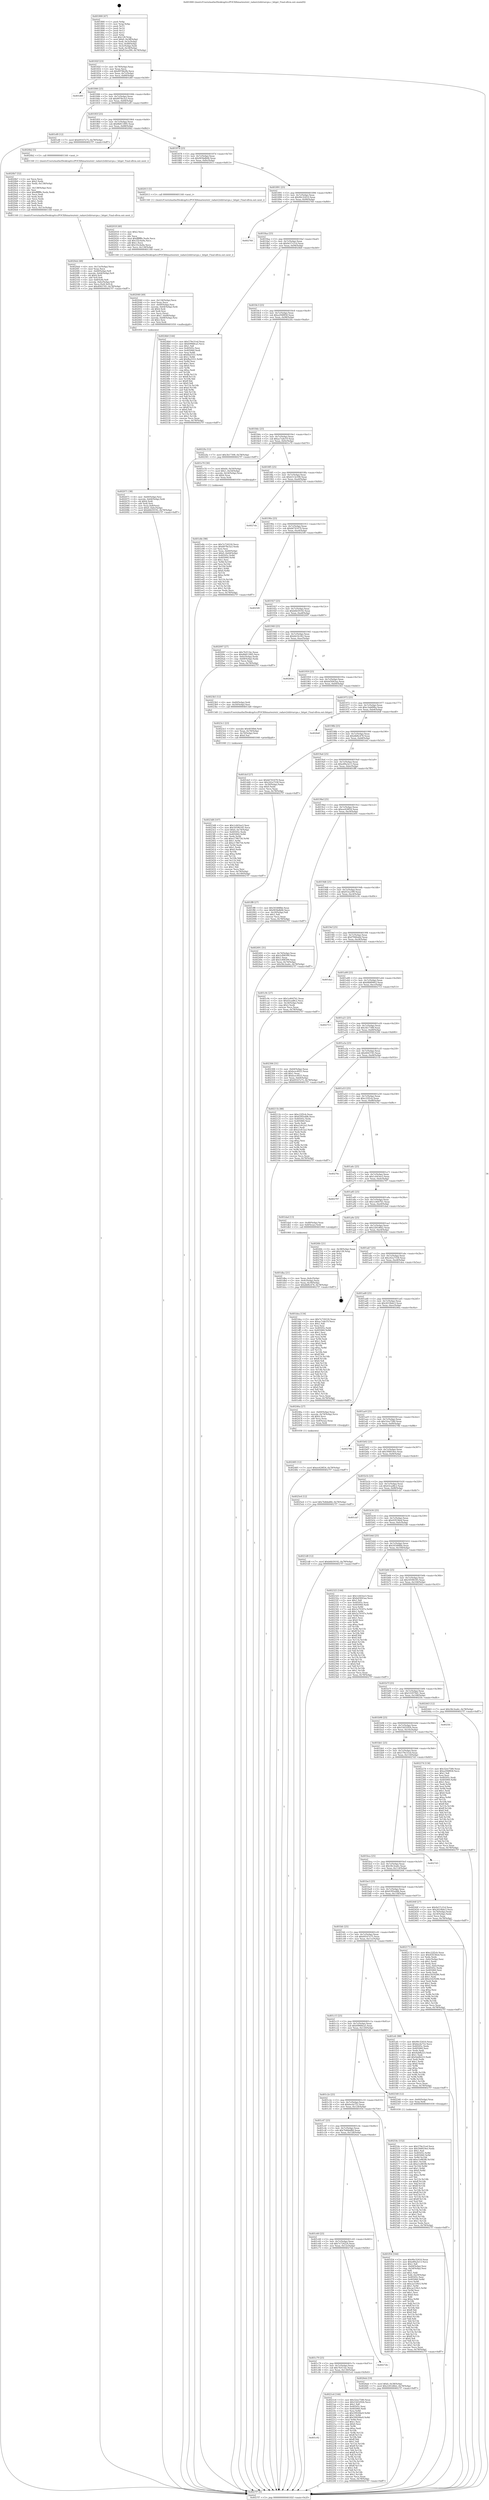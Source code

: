 digraph "0x401800" {
  label = "0x401800 (/mnt/c/Users/mathe/Desktop/tcc/POCII/binaries/extr_radare2shlrrarcpu.c_bitget_Final-ollvm.out::main(0))"
  labelloc = "t"
  node[shape=record]

  Entry [label="",width=0.3,height=0.3,shape=circle,fillcolor=black,style=filled]
  "0x40182f" [label="{
     0x40182f [23]\l
     | [instrs]\l
     &nbsp;&nbsp;0x40182f \<+3\>: mov -0x78(%rbp),%eax\l
     &nbsp;&nbsp;0x401832 \<+2\>: mov %eax,%ecx\l
     &nbsp;&nbsp;0x401834 \<+6\>: sub $0x8978b2fb,%ecx\l
     &nbsp;&nbsp;0x40183a \<+3\>: mov %eax,-0x7c(%rbp)\l
     &nbsp;&nbsp;0x40183d \<+3\>: mov %ecx,-0x80(%rbp)\l
     &nbsp;&nbsp;0x401840 \<+6\>: je 0000000000401d0f \<main+0x50f\>\l
  }"]
  "0x401d0f" [label="{
     0x401d0f\l
  }", style=dashed]
  "0x401846" [label="{
     0x401846 [25]\l
     | [instrs]\l
     &nbsp;&nbsp;0x401846 \<+5\>: jmp 000000000040184b \<main+0x4b\>\l
     &nbsp;&nbsp;0x40184b \<+3\>: mov -0x7c(%rbp),%eax\l
     &nbsp;&nbsp;0x40184e \<+5\>: sub $0x8978e3a3,%eax\l
     &nbsp;&nbsp;0x401853 \<+6\>: mov %eax,-0x84(%rbp)\l
     &nbsp;&nbsp;0x401859 \<+6\>: je 0000000000401ef0 \<main+0x6f0\>\l
  }"]
  Exit [label="",width=0.3,height=0.3,shape=circle,fillcolor=black,style=filled,peripheries=2]
  "0x401ef0" [label="{
     0x401ef0 [12]\l
     | [instrs]\l
     &nbsp;&nbsp;0x401ef0 \<+7\>: movl $0x69167e75,-0x78(%rbp)\l
     &nbsp;&nbsp;0x401ef7 \<+5\>: jmp 00000000004027f7 \<main+0xff7\>\l
  }"]
  "0x40185f" [label="{
     0x40185f [25]\l
     | [instrs]\l
     &nbsp;&nbsp;0x40185f \<+5\>: jmp 0000000000401864 \<main+0x64\>\l
     &nbsp;&nbsp;0x401864 \<+3\>: mov -0x7c(%rbp),%eax\l
     &nbsp;&nbsp;0x401867 \<+5\>: sub $0x8b811895,%eax\l
     &nbsp;&nbsp;0x40186c \<+6\>: mov %eax,-0x88(%rbp)\l
     &nbsp;&nbsp;0x401872 \<+6\>: je 00000000004020b2 \<main+0x8b2\>\l
  }"]
  "0x40254c" [label="{
     0x40254c [152]\l
     | [instrs]\l
     &nbsp;&nbsp;0x40254c \<+5\>: mov $0x579e31ed,%ecx\l
     &nbsp;&nbsp;0x402551 \<+5\>: mov $0x394819ee,%edx\l
     &nbsp;&nbsp;0x402556 \<+3\>: mov $0x1,%sil\l
     &nbsp;&nbsp;0x402559 \<+8\>: mov 0x40505c,%r8d\l
     &nbsp;&nbsp;0x402561 \<+8\>: mov 0x405060,%r9d\l
     &nbsp;&nbsp;0x402569 \<+3\>: mov %r8d,%r10d\l
     &nbsp;&nbsp;0x40256c \<+7\>: add $0xe1e883f6,%r10d\l
     &nbsp;&nbsp;0x402573 \<+4\>: sub $0x1,%r10d\l
     &nbsp;&nbsp;0x402577 \<+7\>: sub $0xe1e883f6,%r10d\l
     &nbsp;&nbsp;0x40257e \<+4\>: imul %r10d,%r8d\l
     &nbsp;&nbsp;0x402582 \<+4\>: and $0x1,%r8d\l
     &nbsp;&nbsp;0x402586 \<+4\>: cmp $0x0,%r8d\l
     &nbsp;&nbsp;0x40258a \<+4\>: sete %r11b\l
     &nbsp;&nbsp;0x40258e \<+4\>: cmp $0xa,%r9d\l
     &nbsp;&nbsp;0x402592 \<+3\>: setl %bl\l
     &nbsp;&nbsp;0x402595 \<+3\>: mov %r11b,%r14b\l
     &nbsp;&nbsp;0x402598 \<+4\>: xor $0xff,%r14b\l
     &nbsp;&nbsp;0x40259c \<+3\>: mov %bl,%r15b\l
     &nbsp;&nbsp;0x40259f \<+4\>: xor $0xff,%r15b\l
     &nbsp;&nbsp;0x4025a3 \<+4\>: xor $0x1,%sil\l
     &nbsp;&nbsp;0x4025a7 \<+3\>: mov %r14b,%r12b\l
     &nbsp;&nbsp;0x4025aa \<+4\>: and $0xff,%r12b\l
     &nbsp;&nbsp;0x4025ae \<+3\>: and %sil,%r11b\l
     &nbsp;&nbsp;0x4025b1 \<+3\>: mov %r15b,%r13b\l
     &nbsp;&nbsp;0x4025b4 \<+4\>: and $0xff,%r13b\l
     &nbsp;&nbsp;0x4025b8 \<+3\>: and %sil,%bl\l
     &nbsp;&nbsp;0x4025bb \<+3\>: or %r11b,%r12b\l
     &nbsp;&nbsp;0x4025be \<+3\>: or %bl,%r13b\l
     &nbsp;&nbsp;0x4025c1 \<+3\>: xor %r13b,%r12b\l
     &nbsp;&nbsp;0x4025c4 \<+3\>: or %r15b,%r14b\l
     &nbsp;&nbsp;0x4025c7 \<+4\>: xor $0xff,%r14b\l
     &nbsp;&nbsp;0x4025cb \<+4\>: or $0x1,%sil\l
     &nbsp;&nbsp;0x4025cf \<+3\>: and %sil,%r14b\l
     &nbsp;&nbsp;0x4025d2 \<+3\>: or %r14b,%r12b\l
     &nbsp;&nbsp;0x4025d5 \<+4\>: test $0x1,%r12b\l
     &nbsp;&nbsp;0x4025d9 \<+3\>: cmovne %edx,%ecx\l
     &nbsp;&nbsp;0x4025dc \<+3\>: mov %ecx,-0x78(%rbp)\l
     &nbsp;&nbsp;0x4025df \<+5\>: jmp 00000000004027f7 \<main+0xff7\>\l
  }"]
  "0x4020b2" [label="{
     0x4020b2 [5]\l
     | [instrs]\l
     &nbsp;&nbsp;0x4020b2 \<+5\>: call 0000000000401160 \<next_i\>\l
     | [calls]\l
     &nbsp;&nbsp;0x401160 \{1\} (/mnt/c/Users/mathe/Desktop/tcc/POCII/binaries/extr_radare2shlrrarcpu.c_bitget_Final-ollvm.out::next_i)\l
  }"]
  "0x401878" [label="{
     0x401878 [25]\l
     | [instrs]\l
     &nbsp;&nbsp;0x401878 \<+5\>: jmp 000000000040187d \<main+0x7d\>\l
     &nbsp;&nbsp;0x40187d \<+3\>: mov -0x7c(%rbp),%eax\l
     &nbsp;&nbsp;0x401880 \<+5\>: sub $0x903bdb06,%eax\l
     &nbsp;&nbsp;0x401885 \<+6\>: mov %eax,-0x8c(%rbp)\l
     &nbsp;&nbsp;0x40188b \<+6\>: je 0000000000402013 \<main+0x813\>\l
  }"]
  "0x402485" [label="{
     0x402485 [12]\l
     | [instrs]\l
     &nbsp;&nbsp;0x402485 \<+7\>: movl $0xee428f24,-0x78(%rbp)\l
     &nbsp;&nbsp;0x40248c \<+5\>: jmp 00000000004027f7 \<main+0xff7\>\l
  }"]
  "0x402013" [label="{
     0x402013 [5]\l
     | [instrs]\l
     &nbsp;&nbsp;0x402013 \<+5\>: call 0000000000401160 \<next_i\>\l
     | [calls]\l
     &nbsp;&nbsp;0x401160 \{1\} (/mnt/c/Users/mathe/Desktop/tcc/POCII/binaries/extr_radare2shlrrarcpu.c_bitget_Final-ollvm.out::next_i)\l
  }"]
  "0x401891" [label="{
     0x401891 [25]\l
     | [instrs]\l
     &nbsp;&nbsp;0x401891 \<+5\>: jmp 0000000000401896 \<main+0x96\>\l
     &nbsp;&nbsp;0x401896 \<+3\>: mov -0x7c(%rbp),%eax\l
     &nbsp;&nbsp;0x401899 \<+5\>: sub $0x90c32410,%eax\l
     &nbsp;&nbsp;0x40189e \<+6\>: mov %eax,-0x90(%rbp)\l
     &nbsp;&nbsp;0x4018a4 \<+6\>: je 0000000000402760 \<main+0xf60\>\l
  }"]
  "0x4023d8" [label="{
     0x4023d8 [107]\l
     | [instrs]\l
     &nbsp;&nbsp;0x4023d8 \<+5\>: mov $0x1c643ee3,%esi\l
     &nbsp;&nbsp;0x4023dd \<+5\>: mov $0x50596185,%ecx\l
     &nbsp;&nbsp;0x4023e2 \<+7\>: movl $0x0,-0x74(%rbp)\l
     &nbsp;&nbsp;0x4023e9 \<+7\>: mov 0x40505c,%edx\l
     &nbsp;&nbsp;0x4023f0 \<+8\>: mov 0x405060,%r8d\l
     &nbsp;&nbsp;0x4023f8 \<+3\>: mov %edx,%r9d\l
     &nbsp;&nbsp;0x4023fb \<+7\>: add $0xe1786756,%r9d\l
     &nbsp;&nbsp;0x402402 \<+4\>: sub $0x1,%r9d\l
     &nbsp;&nbsp;0x402406 \<+7\>: sub $0xe1786756,%r9d\l
     &nbsp;&nbsp;0x40240d \<+4\>: imul %r9d,%edx\l
     &nbsp;&nbsp;0x402411 \<+3\>: and $0x1,%edx\l
     &nbsp;&nbsp;0x402414 \<+3\>: cmp $0x0,%edx\l
     &nbsp;&nbsp;0x402417 \<+4\>: sete %r10b\l
     &nbsp;&nbsp;0x40241b \<+4\>: cmp $0xa,%r8d\l
     &nbsp;&nbsp;0x40241f \<+4\>: setl %r11b\l
     &nbsp;&nbsp;0x402423 \<+3\>: mov %r10b,%bl\l
     &nbsp;&nbsp;0x402426 \<+3\>: and %r11b,%bl\l
     &nbsp;&nbsp;0x402429 \<+3\>: xor %r11b,%r10b\l
     &nbsp;&nbsp;0x40242c \<+3\>: or %r10b,%bl\l
     &nbsp;&nbsp;0x40242f \<+3\>: test $0x1,%bl\l
     &nbsp;&nbsp;0x402432 \<+3\>: cmovne %ecx,%esi\l
     &nbsp;&nbsp;0x402435 \<+3\>: mov %esi,-0x78(%rbp)\l
     &nbsp;&nbsp;0x402438 \<+6\>: mov %eax,-0x140(%rbp)\l
     &nbsp;&nbsp;0x40243e \<+5\>: jmp 00000000004027f7 \<main+0xff7\>\l
  }"]
  "0x402760" [label="{
     0x402760\l
  }", style=dashed]
  "0x4018aa" [label="{
     0x4018aa [25]\l
     | [instrs]\l
     &nbsp;&nbsp;0x4018aa \<+5\>: jmp 00000000004018af \<main+0xaf\>\l
     &nbsp;&nbsp;0x4018af \<+3\>: mov -0x7c(%rbp),%eax\l
     &nbsp;&nbsp;0x4018b2 \<+5\>: sub $0x9e57c21d,%eax\l
     &nbsp;&nbsp;0x4018b7 \<+6\>: mov %eax,-0x94(%rbp)\l
     &nbsp;&nbsp;0x4018bd \<+6\>: je 00000000004024b0 \<main+0xcb0\>\l
  }"]
  "0x4023c1" [label="{
     0x4023c1 [23]\l
     | [instrs]\l
     &nbsp;&nbsp;0x4023c1 \<+10\>: movabs $0x4030b6,%rdi\l
     &nbsp;&nbsp;0x4023cb \<+3\>: mov %eax,-0x70(%rbp)\l
     &nbsp;&nbsp;0x4023ce \<+3\>: mov -0x70(%rbp),%esi\l
     &nbsp;&nbsp;0x4023d1 \<+2\>: mov $0x0,%al\l
     &nbsp;&nbsp;0x4023d3 \<+5\>: call 0000000000401040 \<printf@plt\>\l
     | [calls]\l
     &nbsp;&nbsp;0x401040 \{1\} (unknown)\l
  }"]
  "0x4024b0" [label="{
     0x4024b0 [144]\l
     | [instrs]\l
     &nbsp;&nbsp;0x4024b0 \<+5\>: mov $0x579e31ed,%eax\l
     &nbsp;&nbsp;0x4024b5 \<+5\>: mov $0x69968ca5,%ecx\l
     &nbsp;&nbsp;0x4024ba \<+2\>: mov $0x1,%dl\l
     &nbsp;&nbsp;0x4024bc \<+7\>: mov 0x40505c,%esi\l
     &nbsp;&nbsp;0x4024c3 \<+7\>: mov 0x405060,%edi\l
     &nbsp;&nbsp;0x4024ca \<+3\>: mov %esi,%r8d\l
     &nbsp;&nbsp;0x4024cd \<+7\>: sub $0xfba5551,%r8d\l
     &nbsp;&nbsp;0x4024d4 \<+4\>: sub $0x1,%r8d\l
     &nbsp;&nbsp;0x4024d8 \<+7\>: add $0xfba5551,%r8d\l
     &nbsp;&nbsp;0x4024df \<+4\>: imul %r8d,%esi\l
     &nbsp;&nbsp;0x4024e3 \<+3\>: and $0x1,%esi\l
     &nbsp;&nbsp;0x4024e6 \<+3\>: cmp $0x0,%esi\l
     &nbsp;&nbsp;0x4024e9 \<+4\>: sete %r9b\l
     &nbsp;&nbsp;0x4024ed \<+3\>: cmp $0xa,%edi\l
     &nbsp;&nbsp;0x4024f0 \<+4\>: setl %r10b\l
     &nbsp;&nbsp;0x4024f4 \<+3\>: mov %r9b,%r11b\l
     &nbsp;&nbsp;0x4024f7 \<+4\>: xor $0xff,%r11b\l
     &nbsp;&nbsp;0x4024fb \<+3\>: mov %r10b,%bl\l
     &nbsp;&nbsp;0x4024fe \<+3\>: xor $0xff,%bl\l
     &nbsp;&nbsp;0x402501 \<+3\>: xor $0x0,%dl\l
     &nbsp;&nbsp;0x402504 \<+3\>: mov %r11b,%r14b\l
     &nbsp;&nbsp;0x402507 \<+4\>: and $0x0,%r14b\l
     &nbsp;&nbsp;0x40250b \<+3\>: and %dl,%r9b\l
     &nbsp;&nbsp;0x40250e \<+3\>: mov %bl,%r15b\l
     &nbsp;&nbsp;0x402511 \<+4\>: and $0x0,%r15b\l
     &nbsp;&nbsp;0x402515 \<+3\>: and %dl,%r10b\l
     &nbsp;&nbsp;0x402518 \<+3\>: or %r9b,%r14b\l
     &nbsp;&nbsp;0x40251b \<+3\>: or %r10b,%r15b\l
     &nbsp;&nbsp;0x40251e \<+3\>: xor %r15b,%r14b\l
     &nbsp;&nbsp;0x402521 \<+3\>: or %bl,%r11b\l
     &nbsp;&nbsp;0x402524 \<+4\>: xor $0xff,%r11b\l
     &nbsp;&nbsp;0x402528 \<+3\>: or $0x0,%dl\l
     &nbsp;&nbsp;0x40252b \<+3\>: and %dl,%r11b\l
     &nbsp;&nbsp;0x40252e \<+3\>: or %r11b,%r14b\l
     &nbsp;&nbsp;0x402531 \<+4\>: test $0x1,%r14b\l
     &nbsp;&nbsp;0x402535 \<+3\>: cmovne %ecx,%eax\l
     &nbsp;&nbsp;0x402538 \<+3\>: mov %eax,-0x78(%rbp)\l
     &nbsp;&nbsp;0x40253b \<+5\>: jmp 00000000004027f7 \<main+0xff7\>\l
  }"]
  "0x4018c3" [label="{
     0x4018c3 [25]\l
     | [instrs]\l
     &nbsp;&nbsp;0x4018c3 \<+5\>: jmp 00000000004018c8 \<main+0xc8\>\l
     &nbsp;&nbsp;0x4018c8 \<+3\>: mov -0x7c(%rbp),%eax\l
     &nbsp;&nbsp;0x4018cb \<+5\>: sub $0xa294f858,%eax\l
     &nbsp;&nbsp;0x4018d0 \<+6\>: mov %eax,-0x98(%rbp)\l
     &nbsp;&nbsp;0x4018d6 \<+6\>: je 00000000004022fa \<main+0xafa\>\l
  }"]
  "0x401c92" [label="{
     0x401c92\l
  }", style=dashed]
  "0x4022fa" [label="{
     0x4022fa [12]\l
     | [instrs]\l
     &nbsp;&nbsp;0x4022fa \<+7\>: movl $0x3b17308,-0x78(%rbp)\l
     &nbsp;&nbsp;0x402301 \<+5\>: jmp 00000000004027f7 \<main+0xff7\>\l
  }"]
  "0x4018dc" [label="{
     0x4018dc [25]\l
     | [instrs]\l
     &nbsp;&nbsp;0x4018dc \<+5\>: jmp 00000000004018e1 \<main+0xe1\>\l
     &nbsp;&nbsp;0x4018e1 \<+3\>: mov -0x7c(%rbp),%eax\l
     &nbsp;&nbsp;0x4018e4 \<+5\>: sub $0xac7a4e19,%eax\l
     &nbsp;&nbsp;0x4018e9 \<+6\>: mov %eax,-0x9c(%rbp)\l
     &nbsp;&nbsp;0x4018ef \<+6\>: je 0000000000401e70 \<main+0x670\>\l
  }"]
  "0x4021e4" [label="{
     0x4021e4 [144]\l
     | [instrs]\l
     &nbsp;&nbsp;0x4021e4 \<+5\>: mov $0x32ee7580,%eax\l
     &nbsp;&nbsp;0x4021e9 \<+5\>: mov $0x53d3292b,%ecx\l
     &nbsp;&nbsp;0x4021ee \<+2\>: mov $0x1,%dl\l
     &nbsp;&nbsp;0x4021f0 \<+7\>: mov 0x40505c,%esi\l
     &nbsp;&nbsp;0x4021f7 \<+7\>: mov 0x405060,%edi\l
     &nbsp;&nbsp;0x4021fe \<+3\>: mov %esi,%r8d\l
     &nbsp;&nbsp;0x402201 \<+7\>: sub $0x59920be9,%r8d\l
     &nbsp;&nbsp;0x402208 \<+4\>: sub $0x1,%r8d\l
     &nbsp;&nbsp;0x40220c \<+7\>: add $0x59920be9,%r8d\l
     &nbsp;&nbsp;0x402213 \<+4\>: imul %r8d,%esi\l
     &nbsp;&nbsp;0x402217 \<+3\>: and $0x1,%esi\l
     &nbsp;&nbsp;0x40221a \<+3\>: cmp $0x0,%esi\l
     &nbsp;&nbsp;0x40221d \<+4\>: sete %r9b\l
     &nbsp;&nbsp;0x402221 \<+3\>: cmp $0xa,%edi\l
     &nbsp;&nbsp;0x402224 \<+4\>: setl %r10b\l
     &nbsp;&nbsp;0x402228 \<+3\>: mov %r9b,%r11b\l
     &nbsp;&nbsp;0x40222b \<+4\>: xor $0xff,%r11b\l
     &nbsp;&nbsp;0x40222f \<+3\>: mov %r10b,%bl\l
     &nbsp;&nbsp;0x402232 \<+3\>: xor $0xff,%bl\l
     &nbsp;&nbsp;0x402235 \<+3\>: xor $0x1,%dl\l
     &nbsp;&nbsp;0x402238 \<+3\>: mov %r11b,%r14b\l
     &nbsp;&nbsp;0x40223b \<+4\>: and $0xff,%r14b\l
     &nbsp;&nbsp;0x40223f \<+3\>: and %dl,%r9b\l
     &nbsp;&nbsp;0x402242 \<+3\>: mov %bl,%r15b\l
     &nbsp;&nbsp;0x402245 \<+4\>: and $0xff,%r15b\l
     &nbsp;&nbsp;0x402249 \<+3\>: and %dl,%r10b\l
     &nbsp;&nbsp;0x40224c \<+3\>: or %r9b,%r14b\l
     &nbsp;&nbsp;0x40224f \<+3\>: or %r10b,%r15b\l
     &nbsp;&nbsp;0x402252 \<+3\>: xor %r15b,%r14b\l
     &nbsp;&nbsp;0x402255 \<+3\>: or %bl,%r11b\l
     &nbsp;&nbsp;0x402258 \<+4\>: xor $0xff,%r11b\l
     &nbsp;&nbsp;0x40225c \<+3\>: or $0x1,%dl\l
     &nbsp;&nbsp;0x40225f \<+3\>: and %dl,%r11b\l
     &nbsp;&nbsp;0x402262 \<+3\>: or %r11b,%r14b\l
     &nbsp;&nbsp;0x402265 \<+4\>: test $0x1,%r14b\l
     &nbsp;&nbsp;0x402269 \<+3\>: cmovne %ecx,%eax\l
     &nbsp;&nbsp;0x40226c \<+3\>: mov %eax,-0x78(%rbp)\l
     &nbsp;&nbsp;0x40226f \<+5\>: jmp 00000000004027f7 \<main+0xff7\>\l
  }"]
  "0x401e70" [label="{
     0x401e70 [30]\l
     | [instrs]\l
     &nbsp;&nbsp;0x401e70 \<+7\>: movl $0x64,-0x50(%rbp)\l
     &nbsp;&nbsp;0x401e77 \<+7\>: movl $0x1,-0x54(%rbp)\l
     &nbsp;&nbsp;0x401e7e \<+4\>: movslq -0x54(%rbp),%rax\l
     &nbsp;&nbsp;0x401e82 \<+4\>: shl $0x4,%rax\l
     &nbsp;&nbsp;0x401e86 \<+3\>: mov %rax,%rdi\l
     &nbsp;&nbsp;0x401e89 \<+5\>: call 0000000000401050 \<malloc@plt\>\l
     | [calls]\l
     &nbsp;&nbsp;0x401050 \{1\} (unknown)\l
  }"]
  "0x4018f5" [label="{
     0x4018f5 [25]\l
     | [instrs]\l
     &nbsp;&nbsp;0x4018f5 \<+5\>: jmp 00000000004018fa \<main+0xfa\>\l
     &nbsp;&nbsp;0x4018fa \<+3\>: mov -0x7c(%rbp),%eax\l
     &nbsp;&nbsp;0x4018fd \<+5\>: sub $0xb513e598,%eax\l
     &nbsp;&nbsp;0x401902 \<+6\>: mov %eax,-0xa0(%rbp)\l
     &nbsp;&nbsp;0x401908 \<+6\>: je 00000000004027eb \<main+0xfeb\>\l
  }"]
  "0x401c79" [label="{
     0x401c79 [25]\l
     | [instrs]\l
     &nbsp;&nbsp;0x401c79 \<+5\>: jmp 0000000000401c7e \<main+0x47e\>\l
     &nbsp;&nbsp;0x401c7e \<+3\>: mov -0x7c(%rbp),%eax\l
     &nbsp;&nbsp;0x401c81 \<+5\>: sub $0x7fcf11bc,%eax\l
     &nbsp;&nbsp;0x401c86 \<+6\>: mov %eax,-0x130(%rbp)\l
     &nbsp;&nbsp;0x401c8c \<+6\>: je 00000000004021e4 \<main+0x9e4\>\l
  }"]
  "0x4027eb" [label="{
     0x4027eb\l
  }", style=dashed]
  "0x40190e" [label="{
     0x40190e [25]\l
     | [instrs]\l
     &nbsp;&nbsp;0x40190e \<+5\>: jmp 0000000000401913 \<main+0x113\>\l
     &nbsp;&nbsp;0x401913 \<+3\>: mov -0x7c(%rbp),%eax\l
     &nbsp;&nbsp;0x401916 \<+5\>: sub $0xb6741679,%eax\l
     &nbsp;&nbsp;0x40191b \<+6\>: mov %eax,-0xa4(%rbp)\l
     &nbsp;&nbsp;0x401921 \<+6\>: je 00000000004025f0 \<main+0xdf0\>\l
  }"]
  "0x40272b" [label="{
     0x40272b\l
  }", style=dashed]
  "0x4025f0" [label="{
     0x4025f0\l
  }", style=dashed]
  "0x401927" [label="{
     0x401927 [25]\l
     | [instrs]\l
     &nbsp;&nbsp;0x401927 \<+5\>: jmp 000000000040192c \<main+0x12c\>\l
     &nbsp;&nbsp;0x40192c \<+3\>: mov -0x7c(%rbp),%eax\l
     &nbsp;&nbsp;0x40192f \<+5\>: sub $0xb6b59192,%eax\l
     &nbsp;&nbsp;0x401934 \<+6\>: mov %eax,-0xa8(%rbp)\l
     &nbsp;&nbsp;0x40193a \<+6\>: je 0000000000402097 \<main+0x897\>\l
  }"]
  "0x401c60" [label="{
     0x401c60 [25]\l
     | [instrs]\l
     &nbsp;&nbsp;0x401c60 \<+5\>: jmp 0000000000401c65 \<main+0x465\>\l
     &nbsp;&nbsp;0x401c65 \<+3\>: mov -0x7c(%rbp),%eax\l
     &nbsp;&nbsp;0x401c68 \<+5\>: sub $0x7e724224,%eax\l
     &nbsp;&nbsp;0x401c6d \<+6\>: mov %eax,-0x12c(%rbp)\l
     &nbsp;&nbsp;0x401c73 \<+6\>: je 000000000040272b \<main+0xf2b\>\l
  }"]
  "0x402097" [label="{
     0x402097 [27]\l
     | [instrs]\l
     &nbsp;&nbsp;0x402097 \<+5\>: mov $0x7fcf11bc,%eax\l
     &nbsp;&nbsp;0x40209c \<+5\>: mov $0x8b811895,%ecx\l
     &nbsp;&nbsp;0x4020a1 \<+3\>: mov -0x6c(%rbp),%edx\l
     &nbsp;&nbsp;0x4020a4 \<+3\>: cmp -0x68(%rbp),%edx\l
     &nbsp;&nbsp;0x4020a7 \<+3\>: cmovl %ecx,%eax\l
     &nbsp;&nbsp;0x4020aa \<+3\>: mov %eax,-0x78(%rbp)\l
     &nbsp;&nbsp;0x4020ad \<+5\>: jmp 00000000004027f7 \<main+0xff7\>\l
  }"]
  "0x401940" [label="{
     0x401940 [25]\l
     | [instrs]\l
     &nbsp;&nbsp;0x401940 \<+5\>: jmp 0000000000401945 \<main+0x145\>\l
     &nbsp;&nbsp;0x401945 \<+3\>: mov -0x7c(%rbp),%eax\l
     &nbsp;&nbsp;0x401948 \<+5\>: sub $0xbb1fe342,%eax\l
     &nbsp;&nbsp;0x40194d \<+6\>: mov %eax,-0xac(%rbp)\l
     &nbsp;&nbsp;0x401953 \<+6\>: je 0000000000402654 \<main+0xe54\>\l
  }"]
  "0x4026eb" [label="{
     0x4026eb [19]\l
     | [instrs]\l
     &nbsp;&nbsp;0x4026eb \<+7\>: movl $0x0,-0x38(%rbp)\l
     &nbsp;&nbsp;0x4026f2 \<+7\>: movl $0x2281d6b2,-0x78(%rbp)\l
     &nbsp;&nbsp;0x4026f9 \<+5\>: jmp 00000000004027f7 \<main+0xff7\>\l
  }"]
  "0x402654" [label="{
     0x402654\l
  }", style=dashed]
  "0x401959" [label="{
     0x401959 [25]\l
     | [instrs]\l
     &nbsp;&nbsp;0x401959 \<+5\>: jmp 000000000040195e \<main+0x15e\>\l
     &nbsp;&nbsp;0x40195e \<+3\>: mov -0x7c(%rbp),%eax\l
     &nbsp;&nbsp;0x401961 \<+5\>: sub $0xbd3043aa,%eax\l
     &nbsp;&nbsp;0x401966 \<+6\>: mov %eax,-0xb0(%rbp)\l
     &nbsp;&nbsp;0x40196c \<+6\>: je 00000000004023b5 \<main+0xbb5\>\l
  }"]
  "0x4020eb" [label="{
     0x4020eb [48]\l
     | [instrs]\l
     &nbsp;&nbsp;0x4020eb \<+6\>: mov -0x13c(%rbp),%ecx\l
     &nbsp;&nbsp;0x4020f1 \<+3\>: imul %eax,%ecx\l
     &nbsp;&nbsp;0x4020f4 \<+4\>: mov -0x60(%rbp),%r8\l
     &nbsp;&nbsp;0x4020f8 \<+4\>: movslq -0x64(%rbp),%r9\l
     &nbsp;&nbsp;0x4020fc \<+4\>: shl $0x4,%r9\l
     &nbsp;&nbsp;0x402100 \<+3\>: add %r9,%r8\l
     &nbsp;&nbsp;0x402103 \<+4\>: mov 0x8(%r8),%r8\l
     &nbsp;&nbsp;0x402107 \<+4\>: movslq -0x6c(%rbp),%r9\l
     &nbsp;&nbsp;0x40210b \<+4\>: mov %ecx,(%r8,%r9,4)\l
     &nbsp;&nbsp;0x40210f \<+7\>: movl $0x4043745,-0x78(%rbp)\l
     &nbsp;&nbsp;0x402116 \<+5\>: jmp 00000000004027f7 \<main+0xff7\>\l
  }"]
  "0x4023b5" [label="{
     0x4023b5 [12]\l
     | [instrs]\l
     &nbsp;&nbsp;0x4023b5 \<+4\>: mov -0x60(%rbp),%rdi\l
     &nbsp;&nbsp;0x4023b9 \<+3\>: mov -0x50(%rbp),%esi\l
     &nbsp;&nbsp;0x4023bc \<+5\>: call 00000000004013d0 \<bitget\>\l
     | [calls]\l
     &nbsp;&nbsp;0x4013d0 \{1\} (/mnt/c/Users/mathe/Desktop/tcc/POCII/binaries/extr_radare2shlrrarcpu.c_bitget_Final-ollvm.out::bitget)\l
  }"]
  "0x401972" [label="{
     0x401972 [25]\l
     | [instrs]\l
     &nbsp;&nbsp;0x401972 \<+5\>: jmp 0000000000401977 \<main+0x177\>\l
     &nbsp;&nbsp;0x401977 \<+3\>: mov -0x7c(%rbp),%eax\l
     &nbsp;&nbsp;0x40197a \<+5\>: sub $0xc3ab896a,%eax\l
     &nbsp;&nbsp;0x40197f \<+6\>: mov %eax,-0xb4(%rbp)\l
     &nbsp;&nbsp;0x401985 \<+6\>: je 00000000004026df \<main+0xedf\>\l
  }"]
  "0x4020b7" [label="{
     0x4020b7 [52]\l
     | [instrs]\l
     &nbsp;&nbsp;0x4020b7 \<+2\>: xor %ecx,%ecx\l
     &nbsp;&nbsp;0x4020b9 \<+5\>: mov $0x2,%edx\l
     &nbsp;&nbsp;0x4020be \<+6\>: mov %edx,-0x138(%rbp)\l
     &nbsp;&nbsp;0x4020c4 \<+1\>: cltd\l
     &nbsp;&nbsp;0x4020c5 \<+6\>: mov -0x138(%rbp),%esi\l
     &nbsp;&nbsp;0x4020cb \<+2\>: idiv %esi\l
     &nbsp;&nbsp;0x4020cd \<+6\>: imul $0xfffffffe,%edx,%edx\l
     &nbsp;&nbsp;0x4020d3 \<+2\>: mov %ecx,%edi\l
     &nbsp;&nbsp;0x4020d5 \<+2\>: sub %edx,%edi\l
     &nbsp;&nbsp;0x4020d7 \<+2\>: mov %ecx,%edx\l
     &nbsp;&nbsp;0x4020d9 \<+3\>: sub $0x1,%edx\l
     &nbsp;&nbsp;0x4020dc \<+2\>: add %edx,%edi\l
     &nbsp;&nbsp;0x4020de \<+2\>: sub %edi,%ecx\l
     &nbsp;&nbsp;0x4020e0 \<+6\>: mov %ecx,-0x13c(%rbp)\l
     &nbsp;&nbsp;0x4020e6 \<+5\>: call 0000000000401160 \<next_i\>\l
     | [calls]\l
     &nbsp;&nbsp;0x401160 \{1\} (/mnt/c/Users/mathe/Desktop/tcc/POCII/binaries/extr_radare2shlrrarcpu.c_bitget_Final-ollvm.out::next_i)\l
  }"]
  "0x4026df" [label="{
     0x4026df\l
  }", style=dashed]
  "0x40198b" [label="{
     0x40198b [25]\l
     | [instrs]\l
     &nbsp;&nbsp;0x40198b \<+5\>: jmp 0000000000401990 \<main+0x190\>\l
     &nbsp;&nbsp;0x401990 \<+3\>: mov -0x7c(%rbp),%eax\l
     &nbsp;&nbsp;0x401993 \<+5\>: sub $0xdbf6c478,%eax\l
     &nbsp;&nbsp;0x401998 \<+6\>: mov %eax,-0xb8(%rbp)\l
     &nbsp;&nbsp;0x40199e \<+6\>: je 0000000000401dcf \<main+0x5cf\>\l
  }"]
  "0x402071" [label="{
     0x402071 [38]\l
     | [instrs]\l
     &nbsp;&nbsp;0x402071 \<+4\>: mov -0x60(%rbp),%rsi\l
     &nbsp;&nbsp;0x402075 \<+4\>: movslq -0x64(%rbp),%rdi\l
     &nbsp;&nbsp;0x402079 \<+4\>: shl $0x4,%rdi\l
     &nbsp;&nbsp;0x40207d \<+3\>: add %rdi,%rsi\l
     &nbsp;&nbsp;0x402080 \<+4\>: mov %rax,0x8(%rsi)\l
     &nbsp;&nbsp;0x402084 \<+7\>: movl $0x0,-0x6c(%rbp)\l
     &nbsp;&nbsp;0x40208b \<+7\>: movl $0xb6b59192,-0x78(%rbp)\l
     &nbsp;&nbsp;0x402092 \<+5\>: jmp 00000000004027f7 \<main+0xff7\>\l
  }"]
  "0x401dcf" [label="{
     0x401dcf [27]\l
     | [instrs]\l
     &nbsp;&nbsp;0x401dcf \<+5\>: mov $0xb6741679,%eax\l
     &nbsp;&nbsp;0x401dd4 \<+5\>: mov $0x242a7558,%ecx\l
     &nbsp;&nbsp;0x401dd9 \<+3\>: mov -0x30(%rbp),%edx\l
     &nbsp;&nbsp;0x401ddc \<+3\>: cmp $0x0,%edx\l
     &nbsp;&nbsp;0x401ddf \<+3\>: cmove %ecx,%eax\l
     &nbsp;&nbsp;0x401de2 \<+3\>: mov %eax,-0x78(%rbp)\l
     &nbsp;&nbsp;0x401de5 \<+5\>: jmp 00000000004027f7 \<main+0xff7\>\l
  }"]
  "0x4019a4" [label="{
     0x4019a4 [25]\l
     | [instrs]\l
     &nbsp;&nbsp;0x4019a4 \<+5\>: jmp 00000000004019a9 \<main+0x1a9\>\l
     &nbsp;&nbsp;0x4019a9 \<+3\>: mov -0x7c(%rbp),%eax\l
     &nbsp;&nbsp;0x4019ac \<+5\>: sub $0xe89a3e13,%eax\l
     &nbsp;&nbsp;0x4019b1 \<+6\>: mov %eax,-0xbc(%rbp)\l
     &nbsp;&nbsp;0x4019b7 \<+6\>: je 0000000000401ff8 \<main+0x7f8\>\l
  }"]
  "0x402040" [label="{
     0x402040 [49]\l
     | [instrs]\l
     &nbsp;&nbsp;0x402040 \<+6\>: mov -0x134(%rbp),%ecx\l
     &nbsp;&nbsp;0x402046 \<+3\>: imul %eax,%ecx\l
     &nbsp;&nbsp;0x402049 \<+4\>: mov -0x60(%rbp),%rsi\l
     &nbsp;&nbsp;0x40204d \<+4\>: movslq -0x64(%rbp),%rdi\l
     &nbsp;&nbsp;0x402051 \<+4\>: shl $0x4,%rdi\l
     &nbsp;&nbsp;0x402055 \<+3\>: add %rdi,%rsi\l
     &nbsp;&nbsp;0x402058 \<+2\>: mov %ecx,(%rsi)\l
     &nbsp;&nbsp;0x40205a \<+7\>: movl $0x1,-0x68(%rbp)\l
     &nbsp;&nbsp;0x402061 \<+4\>: movslq -0x68(%rbp),%rsi\l
     &nbsp;&nbsp;0x402065 \<+4\>: shl $0x2,%rsi\l
     &nbsp;&nbsp;0x402069 \<+3\>: mov %rsi,%rdi\l
     &nbsp;&nbsp;0x40206c \<+5\>: call 0000000000401050 \<malloc@plt\>\l
     | [calls]\l
     &nbsp;&nbsp;0x401050 \{1\} (unknown)\l
  }"]
  "0x401ff8" [label="{
     0x401ff8 [27]\l
     | [instrs]\l
     &nbsp;&nbsp;0x401ff8 \<+5\>: mov $0x50348fbb,%eax\l
     &nbsp;&nbsp;0x401ffd \<+5\>: mov $0x903bdb06,%ecx\l
     &nbsp;&nbsp;0x402002 \<+3\>: mov -0x29(%rbp),%dl\l
     &nbsp;&nbsp;0x402005 \<+3\>: test $0x1,%dl\l
     &nbsp;&nbsp;0x402008 \<+3\>: cmovne %ecx,%eax\l
     &nbsp;&nbsp;0x40200b \<+3\>: mov %eax,-0x78(%rbp)\l
     &nbsp;&nbsp;0x40200e \<+5\>: jmp 00000000004027f7 \<main+0xff7\>\l
  }"]
  "0x4019bd" [label="{
     0x4019bd [25]\l
     | [instrs]\l
     &nbsp;&nbsp;0x4019bd \<+5\>: jmp 00000000004019c2 \<main+0x1c2\>\l
     &nbsp;&nbsp;0x4019c2 \<+3\>: mov -0x7c(%rbp),%eax\l
     &nbsp;&nbsp;0x4019c5 \<+5\>: sub $0xee428f24,%eax\l
     &nbsp;&nbsp;0x4019ca \<+6\>: mov %eax,-0xc0(%rbp)\l
     &nbsp;&nbsp;0x4019d0 \<+6\>: je 0000000000402491 \<main+0xc91\>\l
  }"]
  "0x402018" [label="{
     0x402018 [40]\l
     | [instrs]\l
     &nbsp;&nbsp;0x402018 \<+5\>: mov $0x2,%ecx\l
     &nbsp;&nbsp;0x40201d \<+1\>: cltd\l
     &nbsp;&nbsp;0x40201e \<+2\>: idiv %ecx\l
     &nbsp;&nbsp;0x402020 \<+6\>: imul $0xfffffffe,%edx,%ecx\l
     &nbsp;&nbsp;0x402026 \<+6\>: sub $0x1f2c4a9a,%ecx\l
     &nbsp;&nbsp;0x40202c \<+3\>: add $0x1,%ecx\l
     &nbsp;&nbsp;0x40202f \<+6\>: add $0x1f2c4a9a,%ecx\l
     &nbsp;&nbsp;0x402035 \<+6\>: mov %ecx,-0x134(%rbp)\l
     &nbsp;&nbsp;0x40203b \<+5\>: call 0000000000401160 \<next_i\>\l
     | [calls]\l
     &nbsp;&nbsp;0x401160 \{1\} (/mnt/c/Users/mathe/Desktop/tcc/POCII/binaries/extr_radare2shlrrarcpu.c_bitget_Final-ollvm.out::next_i)\l
  }"]
  "0x402491" [label="{
     0x402491 [31]\l
     | [instrs]\l
     &nbsp;&nbsp;0x402491 \<+3\>: mov -0x74(%rbp),%eax\l
     &nbsp;&nbsp;0x402494 \<+5\>: sub $0x5cf08399,%eax\l
     &nbsp;&nbsp;0x402499 \<+3\>: add $0x1,%eax\l
     &nbsp;&nbsp;0x40249c \<+5\>: add $0x5cf08399,%eax\l
     &nbsp;&nbsp;0x4024a1 \<+3\>: mov %eax,-0x74(%rbp)\l
     &nbsp;&nbsp;0x4024a4 \<+7\>: movl $0x58c3ea6c,-0x78(%rbp)\l
     &nbsp;&nbsp;0x4024ab \<+5\>: jmp 00000000004027f7 \<main+0xff7\>\l
  }"]
  "0x4019d6" [label="{
     0x4019d6 [25]\l
     | [instrs]\l
     &nbsp;&nbsp;0x4019d6 \<+5\>: jmp 00000000004019db \<main+0x1db\>\l
     &nbsp;&nbsp;0x4019db \<+3\>: mov -0x7c(%rbp),%eax\l
     &nbsp;&nbsp;0x4019de \<+5\>: sub $0xf53ca399,%eax\l
     &nbsp;&nbsp;0x4019e3 \<+6\>: mov %eax,-0xc4(%rbp)\l
     &nbsp;&nbsp;0x4019e9 \<+6\>: je 0000000000401c9c \<main+0x49c\>\l
  }"]
  "0x401c47" [label="{
     0x401c47 [25]\l
     | [instrs]\l
     &nbsp;&nbsp;0x401c47 \<+5\>: jmp 0000000000401c4c \<main+0x44c\>\l
     &nbsp;&nbsp;0x401c4c \<+3\>: mov -0x7c(%rbp),%eax\l
     &nbsp;&nbsp;0x401c4f \<+5\>: sub $0x7b4bbd84,%eax\l
     &nbsp;&nbsp;0x401c54 \<+6\>: mov %eax,-0x128(%rbp)\l
     &nbsp;&nbsp;0x401c5a \<+6\>: je 00000000004026eb \<main+0xeeb\>\l
  }"]
  "0x401c9c" [label="{
     0x401c9c [27]\l
     | [instrs]\l
     &nbsp;&nbsp;0x401c9c \<+5\>: mov $0x1e4647b1,%eax\l
     &nbsp;&nbsp;0x401ca1 \<+5\>: mov $0x43cad8c2,%ecx\l
     &nbsp;&nbsp;0x401ca6 \<+3\>: mov -0x34(%rbp),%edx\l
     &nbsp;&nbsp;0x401ca9 \<+3\>: cmp $0x2,%edx\l
     &nbsp;&nbsp;0x401cac \<+3\>: cmovne %ecx,%eax\l
     &nbsp;&nbsp;0x401caf \<+3\>: mov %eax,-0x78(%rbp)\l
     &nbsp;&nbsp;0x401cb2 \<+5\>: jmp 00000000004027f7 \<main+0xff7\>\l
  }"]
  "0x4019ef" [label="{
     0x4019ef [25]\l
     | [instrs]\l
     &nbsp;&nbsp;0x4019ef \<+5\>: jmp 00000000004019f4 \<main+0x1f4\>\l
     &nbsp;&nbsp;0x4019f4 \<+3\>: mov -0x7c(%rbp),%eax\l
     &nbsp;&nbsp;0x4019f7 \<+5\>: sub $0xf7846a6d,%eax\l
     &nbsp;&nbsp;0x4019fc \<+6\>: mov %eax,-0xc8(%rbp)\l
     &nbsp;&nbsp;0x401a02 \<+6\>: je 0000000000401da1 \<main+0x5a1\>\l
  }"]
  "0x4027f7" [label="{
     0x4027f7 [5]\l
     | [instrs]\l
     &nbsp;&nbsp;0x4027f7 \<+5\>: jmp 000000000040182f \<main+0x2f\>\l
  }"]
  "0x401800" [label="{
     0x401800 [47]\l
     | [instrs]\l
     &nbsp;&nbsp;0x401800 \<+1\>: push %rbp\l
     &nbsp;&nbsp;0x401801 \<+3\>: mov %rsp,%rbp\l
     &nbsp;&nbsp;0x401804 \<+2\>: push %r15\l
     &nbsp;&nbsp;0x401806 \<+2\>: push %r14\l
     &nbsp;&nbsp;0x401808 \<+2\>: push %r13\l
     &nbsp;&nbsp;0x40180a \<+2\>: push %r12\l
     &nbsp;&nbsp;0x40180c \<+1\>: push %rbx\l
     &nbsp;&nbsp;0x40180d \<+7\>: sub $0x128,%rsp\l
     &nbsp;&nbsp;0x401814 \<+7\>: movl $0x0,-0x38(%rbp)\l
     &nbsp;&nbsp;0x40181b \<+3\>: mov %edi,-0x3c(%rbp)\l
     &nbsp;&nbsp;0x40181e \<+4\>: mov %rsi,-0x48(%rbp)\l
     &nbsp;&nbsp;0x401822 \<+3\>: mov -0x3c(%rbp),%edi\l
     &nbsp;&nbsp;0x401825 \<+3\>: mov %edi,-0x34(%rbp)\l
     &nbsp;&nbsp;0x401828 \<+7\>: movl $0xf53ca399,-0x78(%rbp)\l
  }"]
  "0x401f54" [label="{
     0x401f54 [164]\l
     | [instrs]\l
     &nbsp;&nbsp;0x401f54 \<+5\>: mov $0x90c32410,%eax\l
     &nbsp;&nbsp;0x401f59 \<+5\>: mov $0xe89a3e13,%ecx\l
     &nbsp;&nbsp;0x401f5e \<+2\>: mov $0x1,%dl\l
     &nbsp;&nbsp;0x401f60 \<+3\>: mov -0x64(%rbp),%esi\l
     &nbsp;&nbsp;0x401f63 \<+3\>: cmp -0x54(%rbp),%esi\l
     &nbsp;&nbsp;0x401f66 \<+4\>: setl %dil\l
     &nbsp;&nbsp;0x401f6a \<+4\>: and $0x1,%dil\l
     &nbsp;&nbsp;0x401f6e \<+4\>: mov %dil,-0x29(%rbp)\l
     &nbsp;&nbsp;0x401f72 \<+7\>: mov 0x40505c,%esi\l
     &nbsp;&nbsp;0x401f79 \<+8\>: mov 0x405060,%r8d\l
     &nbsp;&nbsp;0x401f81 \<+3\>: mov %esi,%r9d\l
     &nbsp;&nbsp;0x401f84 \<+7\>: sub $0xcac539c5,%r9d\l
     &nbsp;&nbsp;0x401f8b \<+4\>: sub $0x1,%r9d\l
     &nbsp;&nbsp;0x401f8f \<+7\>: add $0xcac539c5,%r9d\l
     &nbsp;&nbsp;0x401f96 \<+4\>: imul %r9d,%esi\l
     &nbsp;&nbsp;0x401f9a \<+3\>: and $0x1,%esi\l
     &nbsp;&nbsp;0x401f9d \<+3\>: cmp $0x0,%esi\l
     &nbsp;&nbsp;0x401fa0 \<+4\>: sete %dil\l
     &nbsp;&nbsp;0x401fa4 \<+4\>: cmp $0xa,%r8d\l
     &nbsp;&nbsp;0x401fa8 \<+4\>: setl %r10b\l
     &nbsp;&nbsp;0x401fac \<+3\>: mov %dil,%r11b\l
     &nbsp;&nbsp;0x401faf \<+4\>: xor $0xff,%r11b\l
     &nbsp;&nbsp;0x401fb3 \<+3\>: mov %r10b,%bl\l
     &nbsp;&nbsp;0x401fb6 \<+3\>: xor $0xff,%bl\l
     &nbsp;&nbsp;0x401fb9 \<+3\>: xor $0x0,%dl\l
     &nbsp;&nbsp;0x401fbc \<+3\>: mov %r11b,%r14b\l
     &nbsp;&nbsp;0x401fbf \<+4\>: and $0x0,%r14b\l
     &nbsp;&nbsp;0x401fc3 \<+3\>: and %dl,%dil\l
     &nbsp;&nbsp;0x401fc6 \<+3\>: mov %bl,%r15b\l
     &nbsp;&nbsp;0x401fc9 \<+4\>: and $0x0,%r15b\l
     &nbsp;&nbsp;0x401fcd \<+3\>: and %dl,%r10b\l
     &nbsp;&nbsp;0x401fd0 \<+3\>: or %dil,%r14b\l
     &nbsp;&nbsp;0x401fd3 \<+3\>: or %r10b,%r15b\l
     &nbsp;&nbsp;0x401fd6 \<+3\>: xor %r15b,%r14b\l
     &nbsp;&nbsp;0x401fd9 \<+3\>: or %bl,%r11b\l
     &nbsp;&nbsp;0x401fdc \<+4\>: xor $0xff,%r11b\l
     &nbsp;&nbsp;0x401fe0 \<+3\>: or $0x0,%dl\l
     &nbsp;&nbsp;0x401fe3 \<+3\>: and %dl,%r11b\l
     &nbsp;&nbsp;0x401fe6 \<+3\>: or %r11b,%r14b\l
     &nbsp;&nbsp;0x401fe9 \<+4\>: test $0x1,%r14b\l
     &nbsp;&nbsp;0x401fed \<+3\>: cmovne %ecx,%eax\l
     &nbsp;&nbsp;0x401ff0 \<+3\>: mov %eax,-0x78(%rbp)\l
     &nbsp;&nbsp;0x401ff3 \<+5\>: jmp 00000000004027f7 \<main+0xff7\>\l
  }"]
  "0x401da1" [label="{
     0x401da1\l
  }", style=dashed]
  "0x401a08" [label="{
     0x401a08 [25]\l
     | [instrs]\l
     &nbsp;&nbsp;0x401a08 \<+5\>: jmp 0000000000401a0d \<main+0x20d\>\l
     &nbsp;&nbsp;0x401a0d \<+3\>: mov -0x7c(%rbp),%eax\l
     &nbsp;&nbsp;0x401a10 \<+5\>: sub $0xfdb89463,%eax\l
     &nbsp;&nbsp;0x401a15 \<+6\>: mov %eax,-0xcc(%rbp)\l
     &nbsp;&nbsp;0x401a1b \<+6\>: je 0000000000402713 \<main+0xf13\>\l
  }"]
  "0x401c2e" [label="{
     0x401c2e [25]\l
     | [instrs]\l
     &nbsp;&nbsp;0x401c2e \<+5\>: jmp 0000000000401c33 \<main+0x433\>\l
     &nbsp;&nbsp;0x401c33 \<+3\>: mov -0x7c(%rbp),%eax\l
     &nbsp;&nbsp;0x401c36 \<+5\>: sub $0x6ecfa752,%eax\l
     &nbsp;&nbsp;0x401c3b \<+6\>: mov %eax,-0x124(%rbp)\l
     &nbsp;&nbsp;0x401c41 \<+6\>: je 0000000000401f54 \<main+0x754\>\l
  }"]
  "0x402713" [label="{
     0x402713\l
  }", style=dashed]
  "0x401a21" [label="{
     0x401a21 [25]\l
     | [instrs]\l
     &nbsp;&nbsp;0x401a21 \<+5\>: jmp 0000000000401a26 \<main+0x226\>\l
     &nbsp;&nbsp;0x401a26 \<+3\>: mov -0x7c(%rbp),%eax\l
     &nbsp;&nbsp;0x401a29 \<+5\>: sub $0x3b17308,%eax\l
     &nbsp;&nbsp;0x401a2e \<+6\>: mov %eax,-0xd0(%rbp)\l
     &nbsp;&nbsp;0x401a34 \<+6\>: je 0000000000402306 \<main+0xb06\>\l
  }"]
  "0x402540" [label="{
     0x402540 [12]\l
     | [instrs]\l
     &nbsp;&nbsp;0x402540 \<+4\>: mov -0x60(%rbp),%rax\l
     &nbsp;&nbsp;0x402544 \<+3\>: mov %rax,%rdi\l
     &nbsp;&nbsp;0x402547 \<+5\>: call 0000000000401030 \<free@plt\>\l
     | [calls]\l
     &nbsp;&nbsp;0x401030 \{1\} (unknown)\l
  }"]
  "0x402306" [label="{
     0x402306 [31]\l
     | [instrs]\l
     &nbsp;&nbsp;0x402306 \<+3\>: mov -0x64(%rbp),%eax\l
     &nbsp;&nbsp;0x402309 \<+5\>: sub $0xbcec4025,%eax\l
     &nbsp;&nbsp;0x40230e \<+3\>: add $0x1,%eax\l
     &nbsp;&nbsp;0x402311 \<+5\>: add $0xbcec4025,%eax\l
     &nbsp;&nbsp;0x402316 \<+3\>: mov %eax,-0x64(%rbp)\l
     &nbsp;&nbsp;0x402319 \<+7\>: movl $0x69167e75,-0x78(%rbp)\l
     &nbsp;&nbsp;0x402320 \<+5\>: jmp 00000000004027f7 \<main+0xff7\>\l
  }"]
  "0x401a3a" [label="{
     0x401a3a [25]\l
     | [instrs]\l
     &nbsp;&nbsp;0x401a3a \<+5\>: jmp 0000000000401a3f \<main+0x23f\>\l
     &nbsp;&nbsp;0x401a3f \<+3\>: mov -0x7c(%rbp),%eax\l
     &nbsp;&nbsp;0x401a42 \<+5\>: sub $0x4043745,%eax\l
     &nbsp;&nbsp;0x401a47 \<+6\>: mov %eax,-0xd4(%rbp)\l
     &nbsp;&nbsp;0x401a4d \<+6\>: je 000000000040211b \<main+0x91b\>\l
  }"]
  "0x401c15" [label="{
     0x401c15 [25]\l
     | [instrs]\l
     &nbsp;&nbsp;0x401c15 \<+5\>: jmp 0000000000401c1a \<main+0x41a\>\l
     &nbsp;&nbsp;0x401c1a \<+3\>: mov -0x7c(%rbp),%eax\l
     &nbsp;&nbsp;0x401c1d \<+5\>: sub $0x69968ca5,%eax\l
     &nbsp;&nbsp;0x401c22 \<+6\>: mov %eax,-0x120(%rbp)\l
     &nbsp;&nbsp;0x401c28 \<+6\>: je 0000000000402540 \<main+0xd40\>\l
  }"]
  "0x40211b" [label="{
     0x40211b [88]\l
     | [instrs]\l
     &nbsp;&nbsp;0x40211b \<+5\>: mov $0xc22f2cb,%eax\l
     &nbsp;&nbsp;0x402120 \<+5\>: mov $0x6395eddb,%ecx\l
     &nbsp;&nbsp;0x402125 \<+7\>: mov 0x40505c,%edx\l
     &nbsp;&nbsp;0x40212c \<+7\>: mov 0x405060,%esi\l
     &nbsp;&nbsp;0x402133 \<+2\>: mov %edx,%edi\l
     &nbsp;&nbsp;0x402135 \<+6\>: add $0xa1efc2a2,%edi\l
     &nbsp;&nbsp;0x40213b \<+3\>: sub $0x1,%edi\l
     &nbsp;&nbsp;0x40213e \<+6\>: sub $0xa1efc2a2,%edi\l
     &nbsp;&nbsp;0x402144 \<+3\>: imul %edi,%edx\l
     &nbsp;&nbsp;0x402147 \<+3\>: and $0x1,%edx\l
     &nbsp;&nbsp;0x40214a \<+3\>: cmp $0x0,%edx\l
     &nbsp;&nbsp;0x40214d \<+4\>: sete %r8b\l
     &nbsp;&nbsp;0x402151 \<+3\>: cmp $0xa,%esi\l
     &nbsp;&nbsp;0x402154 \<+4\>: setl %r9b\l
     &nbsp;&nbsp;0x402158 \<+3\>: mov %r8b,%r10b\l
     &nbsp;&nbsp;0x40215b \<+3\>: and %r9b,%r10b\l
     &nbsp;&nbsp;0x40215e \<+3\>: xor %r9b,%r8b\l
     &nbsp;&nbsp;0x402161 \<+3\>: or %r8b,%r10b\l
     &nbsp;&nbsp;0x402164 \<+4\>: test $0x1,%r10b\l
     &nbsp;&nbsp;0x402168 \<+3\>: cmovne %ecx,%eax\l
     &nbsp;&nbsp;0x40216b \<+3\>: mov %eax,-0x78(%rbp)\l
     &nbsp;&nbsp;0x40216e \<+5\>: jmp 00000000004027f7 \<main+0xff7\>\l
  }"]
  "0x401a53" [label="{
     0x401a53 [25]\l
     | [instrs]\l
     &nbsp;&nbsp;0x401a53 \<+5\>: jmp 0000000000401a58 \<main+0x258\>\l
     &nbsp;&nbsp;0x401a58 \<+3\>: mov -0x7c(%rbp),%eax\l
     &nbsp;&nbsp;0x401a5b \<+5\>: sub $0xc22f2cb,%eax\l
     &nbsp;&nbsp;0x401a60 \<+6\>: mov %eax,-0xd8(%rbp)\l
     &nbsp;&nbsp;0x401a66 \<+6\>: je 000000000040276c \<main+0xf6c\>\l
  }"]
  "0x401efc" [label="{
     0x401efc [88]\l
     | [instrs]\l
     &nbsp;&nbsp;0x401efc \<+5\>: mov $0x90c32410,%eax\l
     &nbsp;&nbsp;0x401f01 \<+5\>: mov $0x6ecfa752,%ecx\l
     &nbsp;&nbsp;0x401f06 \<+7\>: mov 0x40505c,%edx\l
     &nbsp;&nbsp;0x401f0d \<+7\>: mov 0x405060,%esi\l
     &nbsp;&nbsp;0x401f14 \<+2\>: mov %edx,%edi\l
     &nbsp;&nbsp;0x401f16 \<+6\>: sub $0x9abfb223,%edi\l
     &nbsp;&nbsp;0x401f1c \<+3\>: sub $0x1,%edi\l
     &nbsp;&nbsp;0x401f1f \<+6\>: add $0x9abfb223,%edi\l
     &nbsp;&nbsp;0x401f25 \<+3\>: imul %edi,%edx\l
     &nbsp;&nbsp;0x401f28 \<+3\>: and $0x1,%edx\l
     &nbsp;&nbsp;0x401f2b \<+3\>: cmp $0x0,%edx\l
     &nbsp;&nbsp;0x401f2e \<+4\>: sete %r8b\l
     &nbsp;&nbsp;0x401f32 \<+3\>: cmp $0xa,%esi\l
     &nbsp;&nbsp;0x401f35 \<+4\>: setl %r9b\l
     &nbsp;&nbsp;0x401f39 \<+3\>: mov %r8b,%r10b\l
     &nbsp;&nbsp;0x401f3c \<+3\>: and %r9b,%r10b\l
     &nbsp;&nbsp;0x401f3f \<+3\>: xor %r9b,%r8b\l
     &nbsp;&nbsp;0x401f42 \<+3\>: or %r8b,%r10b\l
     &nbsp;&nbsp;0x401f45 \<+4\>: test $0x1,%r10b\l
     &nbsp;&nbsp;0x401f49 \<+3\>: cmovne %ecx,%eax\l
     &nbsp;&nbsp;0x401f4c \<+3\>: mov %eax,-0x78(%rbp)\l
     &nbsp;&nbsp;0x401f4f \<+5\>: jmp 00000000004027f7 \<main+0xff7\>\l
  }"]
  "0x40276c" [label="{
     0x40276c\l
  }", style=dashed]
  "0x401a6c" [label="{
     0x401a6c [25]\l
     | [instrs]\l
     &nbsp;&nbsp;0x401a6c \<+5\>: jmp 0000000000401a71 \<main+0x271\>\l
     &nbsp;&nbsp;0x401a71 \<+3\>: mov -0x7c(%rbp),%eax\l
     &nbsp;&nbsp;0x401a74 \<+5\>: sub $0x1c643ee3,%eax\l
     &nbsp;&nbsp;0x401a79 \<+6\>: mov %eax,-0xdc(%rbp)\l
     &nbsp;&nbsp;0x401a7f \<+6\>: je 0000000000402797 \<main+0xf97\>\l
  }"]
  "0x401bfc" [label="{
     0x401bfc [25]\l
     | [instrs]\l
     &nbsp;&nbsp;0x401bfc \<+5\>: jmp 0000000000401c01 \<main+0x401\>\l
     &nbsp;&nbsp;0x401c01 \<+3\>: mov -0x7c(%rbp),%eax\l
     &nbsp;&nbsp;0x401c04 \<+5\>: sub $0x69167e75,%eax\l
     &nbsp;&nbsp;0x401c09 \<+6\>: mov %eax,-0x11c(%rbp)\l
     &nbsp;&nbsp;0x401c0f \<+6\>: je 0000000000401efc \<main+0x6fc\>\l
  }"]
  "0x402797" [label="{
     0x402797\l
  }", style=dashed]
  "0x401a85" [label="{
     0x401a85 [25]\l
     | [instrs]\l
     &nbsp;&nbsp;0x401a85 \<+5\>: jmp 0000000000401a8a \<main+0x28a\>\l
     &nbsp;&nbsp;0x401a8a \<+3\>: mov -0x7c(%rbp),%eax\l
     &nbsp;&nbsp;0x401a8d \<+5\>: sub $0x1e4647b1,%eax\l
     &nbsp;&nbsp;0x401a92 \<+6\>: mov %eax,-0xe0(%rbp)\l
     &nbsp;&nbsp;0x401a98 \<+6\>: je 0000000000401dad \<main+0x5ad\>\l
  }"]
  "0x402173" [label="{
     0x402173 [101]\l
     | [instrs]\l
     &nbsp;&nbsp;0x402173 \<+5\>: mov $0xc22f2cb,%eax\l
     &nbsp;&nbsp;0x402178 \<+5\>: mov $0x45f236ed,%ecx\l
     &nbsp;&nbsp;0x40217d \<+2\>: xor %edx,%edx\l
     &nbsp;&nbsp;0x40217f \<+3\>: mov -0x6c(%rbp),%esi\l
     &nbsp;&nbsp;0x402182 \<+3\>: sub $0x1,%edx\l
     &nbsp;&nbsp;0x402185 \<+2\>: sub %edx,%esi\l
     &nbsp;&nbsp;0x402187 \<+3\>: mov %esi,-0x6c(%rbp)\l
     &nbsp;&nbsp;0x40218a \<+7\>: mov 0x40505c,%edx\l
     &nbsp;&nbsp;0x402191 \<+7\>: mov 0x405060,%esi\l
     &nbsp;&nbsp;0x402198 \<+2\>: mov %edx,%edi\l
     &nbsp;&nbsp;0x40219a \<+6\>: sub $0xe5429286,%edi\l
     &nbsp;&nbsp;0x4021a0 \<+3\>: sub $0x1,%edi\l
     &nbsp;&nbsp;0x4021a3 \<+6\>: add $0xe5429286,%edi\l
     &nbsp;&nbsp;0x4021a9 \<+3\>: imul %edi,%edx\l
     &nbsp;&nbsp;0x4021ac \<+3\>: and $0x1,%edx\l
     &nbsp;&nbsp;0x4021af \<+3\>: cmp $0x0,%edx\l
     &nbsp;&nbsp;0x4021b2 \<+4\>: sete %r8b\l
     &nbsp;&nbsp;0x4021b6 \<+3\>: cmp $0xa,%esi\l
     &nbsp;&nbsp;0x4021b9 \<+4\>: setl %r9b\l
     &nbsp;&nbsp;0x4021bd \<+3\>: mov %r8b,%r10b\l
     &nbsp;&nbsp;0x4021c0 \<+3\>: and %r9b,%r10b\l
     &nbsp;&nbsp;0x4021c3 \<+3\>: xor %r9b,%r8b\l
     &nbsp;&nbsp;0x4021c6 \<+3\>: or %r8b,%r10b\l
     &nbsp;&nbsp;0x4021c9 \<+4\>: test $0x1,%r10b\l
     &nbsp;&nbsp;0x4021cd \<+3\>: cmovne %ecx,%eax\l
     &nbsp;&nbsp;0x4021d0 \<+3\>: mov %eax,-0x78(%rbp)\l
     &nbsp;&nbsp;0x4021d3 \<+5\>: jmp 00000000004027f7 \<main+0xff7\>\l
  }"]
  "0x401dad" [label="{
     0x401dad [13]\l
     | [instrs]\l
     &nbsp;&nbsp;0x401dad \<+4\>: mov -0x48(%rbp),%rax\l
     &nbsp;&nbsp;0x401db1 \<+4\>: mov 0x8(%rax),%rdi\l
     &nbsp;&nbsp;0x401db5 \<+5\>: call 0000000000401060 \<atoi@plt\>\l
     | [calls]\l
     &nbsp;&nbsp;0x401060 \{1\} (unknown)\l
  }"]
  "0x401a9e" [label="{
     0x401a9e [25]\l
     | [instrs]\l
     &nbsp;&nbsp;0x401a9e \<+5\>: jmp 0000000000401aa3 \<main+0x2a3\>\l
     &nbsp;&nbsp;0x401aa3 \<+3\>: mov -0x7c(%rbp),%eax\l
     &nbsp;&nbsp;0x401aa6 \<+5\>: sub $0x2281d6b2,%eax\l
     &nbsp;&nbsp;0x401aab \<+6\>: mov %eax,-0xe4(%rbp)\l
     &nbsp;&nbsp;0x401ab1 \<+6\>: je 00000000004026fe \<main+0xefe\>\l
  }"]
  "0x401dba" [label="{
     0x401dba [21]\l
     | [instrs]\l
     &nbsp;&nbsp;0x401dba \<+3\>: mov %eax,-0x4c(%rbp)\l
     &nbsp;&nbsp;0x401dbd \<+3\>: mov -0x4c(%rbp),%eax\l
     &nbsp;&nbsp;0x401dc0 \<+3\>: mov %eax,-0x30(%rbp)\l
     &nbsp;&nbsp;0x401dc3 \<+7\>: movl $0xdbf6c478,-0x78(%rbp)\l
     &nbsp;&nbsp;0x401dca \<+5\>: jmp 00000000004027f7 \<main+0xff7\>\l
  }"]
  "0x401be3" [label="{
     0x401be3 [25]\l
     | [instrs]\l
     &nbsp;&nbsp;0x401be3 \<+5\>: jmp 0000000000401be8 \<main+0x3e8\>\l
     &nbsp;&nbsp;0x401be8 \<+3\>: mov -0x7c(%rbp),%eax\l
     &nbsp;&nbsp;0x401beb \<+5\>: sub $0x6395eddb,%eax\l
     &nbsp;&nbsp;0x401bf0 \<+6\>: mov %eax,-0x118(%rbp)\l
     &nbsp;&nbsp;0x401bf6 \<+6\>: je 0000000000402173 \<main+0x973\>\l
  }"]
  "0x4026fe" [label="{
     0x4026fe [21]\l
     | [instrs]\l
     &nbsp;&nbsp;0x4026fe \<+3\>: mov -0x38(%rbp),%eax\l
     &nbsp;&nbsp;0x402701 \<+7\>: add $0x128,%rsp\l
     &nbsp;&nbsp;0x402708 \<+1\>: pop %rbx\l
     &nbsp;&nbsp;0x402709 \<+2\>: pop %r12\l
     &nbsp;&nbsp;0x40270b \<+2\>: pop %r13\l
     &nbsp;&nbsp;0x40270d \<+2\>: pop %r14\l
     &nbsp;&nbsp;0x40270f \<+2\>: pop %r15\l
     &nbsp;&nbsp;0x402711 \<+1\>: pop %rbp\l
     &nbsp;&nbsp;0x402712 \<+1\>: ret\l
  }"]
  "0x401ab7" [label="{
     0x401ab7 [25]\l
     | [instrs]\l
     &nbsp;&nbsp;0x401ab7 \<+5\>: jmp 0000000000401abc \<main+0x2bc\>\l
     &nbsp;&nbsp;0x401abc \<+3\>: mov -0x7c(%rbp),%eax\l
     &nbsp;&nbsp;0x401abf \<+5\>: sub $0x242a7558,%eax\l
     &nbsp;&nbsp;0x401ac4 \<+6\>: mov %eax,-0xe8(%rbp)\l
     &nbsp;&nbsp;0x401aca \<+6\>: je 0000000000401dea \<main+0x5ea\>\l
  }"]
  "0x40244f" [label="{
     0x40244f [27]\l
     | [instrs]\l
     &nbsp;&nbsp;0x40244f \<+5\>: mov $0x9e57c21d,%eax\l
     &nbsp;&nbsp;0x402454 \<+5\>: mov $0x2610bdc3,%ecx\l
     &nbsp;&nbsp;0x402459 \<+3\>: mov -0x74(%rbp),%edx\l
     &nbsp;&nbsp;0x40245c \<+3\>: cmp -0x54(%rbp),%edx\l
     &nbsp;&nbsp;0x40245f \<+3\>: cmovl %ecx,%eax\l
     &nbsp;&nbsp;0x402462 \<+3\>: mov %eax,-0x78(%rbp)\l
     &nbsp;&nbsp;0x402465 \<+5\>: jmp 00000000004027f7 \<main+0xff7\>\l
  }"]
  "0x401dea" [label="{
     0x401dea [134]\l
     | [instrs]\l
     &nbsp;&nbsp;0x401dea \<+5\>: mov $0x7e724224,%eax\l
     &nbsp;&nbsp;0x401def \<+5\>: mov $0xac7a4e19,%ecx\l
     &nbsp;&nbsp;0x401df4 \<+2\>: mov $0x1,%dl\l
     &nbsp;&nbsp;0x401df6 \<+2\>: xor %esi,%esi\l
     &nbsp;&nbsp;0x401df8 \<+7\>: mov 0x40505c,%edi\l
     &nbsp;&nbsp;0x401dff \<+8\>: mov 0x405060,%r8d\l
     &nbsp;&nbsp;0x401e07 \<+3\>: sub $0x1,%esi\l
     &nbsp;&nbsp;0x401e0a \<+3\>: mov %edi,%r9d\l
     &nbsp;&nbsp;0x401e0d \<+3\>: add %esi,%r9d\l
     &nbsp;&nbsp;0x401e10 \<+4\>: imul %r9d,%edi\l
     &nbsp;&nbsp;0x401e14 \<+3\>: and $0x1,%edi\l
     &nbsp;&nbsp;0x401e17 \<+3\>: cmp $0x0,%edi\l
     &nbsp;&nbsp;0x401e1a \<+4\>: sete %r10b\l
     &nbsp;&nbsp;0x401e1e \<+4\>: cmp $0xa,%r8d\l
     &nbsp;&nbsp;0x401e22 \<+4\>: setl %r11b\l
     &nbsp;&nbsp;0x401e26 \<+3\>: mov %r10b,%bl\l
     &nbsp;&nbsp;0x401e29 \<+3\>: xor $0xff,%bl\l
     &nbsp;&nbsp;0x401e2c \<+3\>: mov %r11b,%r14b\l
     &nbsp;&nbsp;0x401e2f \<+4\>: xor $0xff,%r14b\l
     &nbsp;&nbsp;0x401e33 \<+3\>: xor $0x0,%dl\l
     &nbsp;&nbsp;0x401e36 \<+3\>: mov %bl,%r15b\l
     &nbsp;&nbsp;0x401e39 \<+4\>: and $0x0,%r15b\l
     &nbsp;&nbsp;0x401e3d \<+3\>: and %dl,%r10b\l
     &nbsp;&nbsp;0x401e40 \<+3\>: mov %r14b,%r12b\l
     &nbsp;&nbsp;0x401e43 \<+4\>: and $0x0,%r12b\l
     &nbsp;&nbsp;0x401e47 \<+3\>: and %dl,%r11b\l
     &nbsp;&nbsp;0x401e4a \<+3\>: or %r10b,%r15b\l
     &nbsp;&nbsp;0x401e4d \<+3\>: or %r11b,%r12b\l
     &nbsp;&nbsp;0x401e50 \<+3\>: xor %r12b,%r15b\l
     &nbsp;&nbsp;0x401e53 \<+3\>: or %r14b,%bl\l
     &nbsp;&nbsp;0x401e56 \<+3\>: xor $0xff,%bl\l
     &nbsp;&nbsp;0x401e59 \<+3\>: or $0x0,%dl\l
     &nbsp;&nbsp;0x401e5c \<+2\>: and %dl,%bl\l
     &nbsp;&nbsp;0x401e5e \<+3\>: or %bl,%r15b\l
     &nbsp;&nbsp;0x401e61 \<+4\>: test $0x1,%r15b\l
     &nbsp;&nbsp;0x401e65 \<+3\>: cmovne %ecx,%eax\l
     &nbsp;&nbsp;0x401e68 \<+3\>: mov %eax,-0x78(%rbp)\l
     &nbsp;&nbsp;0x401e6b \<+5\>: jmp 00000000004027f7 \<main+0xff7\>\l
  }"]
  "0x401ad0" [label="{
     0x401ad0 [25]\l
     | [instrs]\l
     &nbsp;&nbsp;0x401ad0 \<+5\>: jmp 0000000000401ad5 \<main+0x2d5\>\l
     &nbsp;&nbsp;0x401ad5 \<+3\>: mov -0x7c(%rbp),%eax\l
     &nbsp;&nbsp;0x401ad8 \<+5\>: sub $0x2610bdc3,%eax\l
     &nbsp;&nbsp;0x401add \<+6\>: mov %eax,-0xec(%rbp)\l
     &nbsp;&nbsp;0x401ae3 \<+6\>: je 000000000040246a \<main+0xc6a\>\l
  }"]
  "0x401e8e" [label="{
     0x401e8e [98]\l
     | [instrs]\l
     &nbsp;&nbsp;0x401e8e \<+5\>: mov $0x7e724224,%ecx\l
     &nbsp;&nbsp;0x401e93 \<+5\>: mov $0x8978e3a3,%edx\l
     &nbsp;&nbsp;0x401e98 \<+2\>: xor %esi,%esi\l
     &nbsp;&nbsp;0x401e9a \<+4\>: mov %rax,-0x60(%rbp)\l
     &nbsp;&nbsp;0x401e9e \<+7\>: movl $0x0,-0x64(%rbp)\l
     &nbsp;&nbsp;0x401ea5 \<+8\>: mov 0x40505c,%r8d\l
     &nbsp;&nbsp;0x401ead \<+8\>: mov 0x405060,%r9d\l
     &nbsp;&nbsp;0x401eb5 \<+3\>: sub $0x1,%esi\l
     &nbsp;&nbsp;0x401eb8 \<+3\>: mov %r8d,%r10d\l
     &nbsp;&nbsp;0x401ebb \<+3\>: add %esi,%r10d\l
     &nbsp;&nbsp;0x401ebe \<+4\>: imul %r10d,%r8d\l
     &nbsp;&nbsp;0x401ec2 \<+4\>: and $0x1,%r8d\l
     &nbsp;&nbsp;0x401ec6 \<+4\>: cmp $0x0,%r8d\l
     &nbsp;&nbsp;0x401eca \<+4\>: sete %r11b\l
     &nbsp;&nbsp;0x401ece \<+4\>: cmp $0xa,%r9d\l
     &nbsp;&nbsp;0x401ed2 \<+3\>: setl %bl\l
     &nbsp;&nbsp;0x401ed5 \<+3\>: mov %r11b,%r14b\l
     &nbsp;&nbsp;0x401ed8 \<+3\>: and %bl,%r14b\l
     &nbsp;&nbsp;0x401edb \<+3\>: xor %bl,%r11b\l
     &nbsp;&nbsp;0x401ede \<+3\>: or %r11b,%r14b\l
     &nbsp;&nbsp;0x401ee1 \<+4\>: test $0x1,%r14b\l
     &nbsp;&nbsp;0x401ee5 \<+3\>: cmovne %edx,%ecx\l
     &nbsp;&nbsp;0x401ee8 \<+3\>: mov %ecx,-0x78(%rbp)\l
     &nbsp;&nbsp;0x401eeb \<+5\>: jmp 00000000004027f7 \<main+0xff7\>\l
  }"]
  "0x401bca" [label="{
     0x401bca [25]\l
     | [instrs]\l
     &nbsp;&nbsp;0x401bca \<+5\>: jmp 0000000000401bcf \<main+0x3cf\>\l
     &nbsp;&nbsp;0x401bcf \<+3\>: mov -0x7c(%rbp),%eax\l
     &nbsp;&nbsp;0x401bd2 \<+5\>: sub $0x58c3ea6c,%eax\l
     &nbsp;&nbsp;0x401bd7 \<+6\>: mov %eax,-0x114(%rbp)\l
     &nbsp;&nbsp;0x401bdd \<+6\>: je 000000000040244f \<main+0xc4f\>\l
  }"]
  "0x40246a" [label="{
     0x40246a [27]\l
     | [instrs]\l
     &nbsp;&nbsp;0x40246a \<+4\>: mov -0x60(%rbp),%rax\l
     &nbsp;&nbsp;0x40246e \<+4\>: movslq -0x74(%rbp),%rcx\l
     &nbsp;&nbsp;0x402472 \<+4\>: shl $0x4,%rcx\l
     &nbsp;&nbsp;0x402476 \<+3\>: add %rcx,%rax\l
     &nbsp;&nbsp;0x402479 \<+4\>: mov 0x8(%rax),%rax\l
     &nbsp;&nbsp;0x40247d \<+3\>: mov %rax,%rdi\l
     &nbsp;&nbsp;0x402480 \<+5\>: call 0000000000401030 \<free@plt\>\l
     | [calls]\l
     &nbsp;&nbsp;0x401030 \{1\} (unknown)\l
  }"]
  "0x401ae9" [label="{
     0x401ae9 [25]\l
     | [instrs]\l
     &nbsp;&nbsp;0x401ae9 \<+5\>: jmp 0000000000401aee \<main+0x2ee\>\l
     &nbsp;&nbsp;0x401aee \<+3\>: mov -0x7c(%rbp),%eax\l
     &nbsp;&nbsp;0x401af1 \<+5\>: sub $0x32ee7580,%eax\l
     &nbsp;&nbsp;0x401af6 \<+6\>: mov %eax,-0xf0(%rbp)\l
     &nbsp;&nbsp;0x401afc \<+6\>: je 000000000040278b \<main+0xf8b\>\l
  }"]
  "0x4027d3" [label="{
     0x4027d3\l
  }", style=dashed]
  "0x40278b" [label="{
     0x40278b\l
  }", style=dashed]
  "0x401b02" [label="{
     0x401b02 [25]\l
     | [instrs]\l
     &nbsp;&nbsp;0x401b02 \<+5\>: jmp 0000000000401b07 \<main+0x307\>\l
     &nbsp;&nbsp;0x401b07 \<+3\>: mov -0x7c(%rbp),%eax\l
     &nbsp;&nbsp;0x401b0a \<+5\>: sub $0x394819ee,%eax\l
     &nbsp;&nbsp;0x401b0f \<+6\>: mov %eax,-0xf4(%rbp)\l
     &nbsp;&nbsp;0x401b15 \<+6\>: je 00000000004025e4 \<main+0xde4\>\l
  }"]
  "0x401bb1" [label="{
     0x401bb1 [25]\l
     | [instrs]\l
     &nbsp;&nbsp;0x401bb1 \<+5\>: jmp 0000000000401bb6 \<main+0x3b6\>\l
     &nbsp;&nbsp;0x401bb6 \<+3\>: mov -0x7c(%rbp),%eax\l
     &nbsp;&nbsp;0x401bb9 \<+5\>: sub $0x579e31ed,%eax\l
     &nbsp;&nbsp;0x401bbe \<+6\>: mov %eax,-0x110(%rbp)\l
     &nbsp;&nbsp;0x401bc4 \<+6\>: je 00000000004027d3 \<main+0xfd3\>\l
  }"]
  "0x4025e4" [label="{
     0x4025e4 [12]\l
     | [instrs]\l
     &nbsp;&nbsp;0x4025e4 \<+7\>: movl $0x7b4bbd84,-0x78(%rbp)\l
     &nbsp;&nbsp;0x4025eb \<+5\>: jmp 00000000004027f7 \<main+0xff7\>\l
  }"]
  "0x401b1b" [label="{
     0x401b1b [25]\l
     | [instrs]\l
     &nbsp;&nbsp;0x401b1b \<+5\>: jmp 0000000000401b20 \<main+0x320\>\l
     &nbsp;&nbsp;0x401b20 \<+3\>: mov -0x7c(%rbp),%eax\l
     &nbsp;&nbsp;0x401b23 \<+5\>: sub $0x43cad8c2,%eax\l
     &nbsp;&nbsp;0x401b28 \<+6\>: mov %eax,-0xf8(%rbp)\l
     &nbsp;&nbsp;0x401b2e \<+6\>: je 0000000000401cb7 \<main+0x4b7\>\l
  }"]
  "0x402274" [label="{
     0x402274 [134]\l
     | [instrs]\l
     &nbsp;&nbsp;0x402274 \<+5\>: mov $0x32ee7580,%eax\l
     &nbsp;&nbsp;0x402279 \<+5\>: mov $0xa294f858,%ecx\l
     &nbsp;&nbsp;0x40227e \<+2\>: mov $0x1,%dl\l
     &nbsp;&nbsp;0x402280 \<+2\>: xor %esi,%esi\l
     &nbsp;&nbsp;0x402282 \<+7\>: mov 0x40505c,%edi\l
     &nbsp;&nbsp;0x402289 \<+8\>: mov 0x405060,%r8d\l
     &nbsp;&nbsp;0x402291 \<+3\>: sub $0x1,%esi\l
     &nbsp;&nbsp;0x402294 \<+3\>: mov %edi,%r9d\l
     &nbsp;&nbsp;0x402297 \<+3\>: add %esi,%r9d\l
     &nbsp;&nbsp;0x40229a \<+4\>: imul %r9d,%edi\l
     &nbsp;&nbsp;0x40229e \<+3\>: and $0x1,%edi\l
     &nbsp;&nbsp;0x4022a1 \<+3\>: cmp $0x0,%edi\l
     &nbsp;&nbsp;0x4022a4 \<+4\>: sete %r10b\l
     &nbsp;&nbsp;0x4022a8 \<+4\>: cmp $0xa,%r8d\l
     &nbsp;&nbsp;0x4022ac \<+4\>: setl %r11b\l
     &nbsp;&nbsp;0x4022b0 \<+3\>: mov %r10b,%bl\l
     &nbsp;&nbsp;0x4022b3 \<+3\>: xor $0xff,%bl\l
     &nbsp;&nbsp;0x4022b6 \<+3\>: mov %r11b,%r14b\l
     &nbsp;&nbsp;0x4022b9 \<+4\>: xor $0xff,%r14b\l
     &nbsp;&nbsp;0x4022bd \<+3\>: xor $0x0,%dl\l
     &nbsp;&nbsp;0x4022c0 \<+3\>: mov %bl,%r15b\l
     &nbsp;&nbsp;0x4022c3 \<+4\>: and $0x0,%r15b\l
     &nbsp;&nbsp;0x4022c7 \<+3\>: and %dl,%r10b\l
     &nbsp;&nbsp;0x4022ca \<+3\>: mov %r14b,%r12b\l
     &nbsp;&nbsp;0x4022cd \<+4\>: and $0x0,%r12b\l
     &nbsp;&nbsp;0x4022d1 \<+3\>: and %dl,%r11b\l
     &nbsp;&nbsp;0x4022d4 \<+3\>: or %r10b,%r15b\l
     &nbsp;&nbsp;0x4022d7 \<+3\>: or %r11b,%r12b\l
     &nbsp;&nbsp;0x4022da \<+3\>: xor %r12b,%r15b\l
     &nbsp;&nbsp;0x4022dd \<+3\>: or %r14b,%bl\l
     &nbsp;&nbsp;0x4022e0 \<+3\>: xor $0xff,%bl\l
     &nbsp;&nbsp;0x4022e3 \<+3\>: or $0x0,%dl\l
     &nbsp;&nbsp;0x4022e6 \<+2\>: and %dl,%bl\l
     &nbsp;&nbsp;0x4022e8 \<+3\>: or %bl,%r15b\l
     &nbsp;&nbsp;0x4022eb \<+4\>: test $0x1,%r15b\l
     &nbsp;&nbsp;0x4022ef \<+3\>: cmovne %ecx,%eax\l
     &nbsp;&nbsp;0x4022f2 \<+3\>: mov %eax,-0x78(%rbp)\l
     &nbsp;&nbsp;0x4022f5 \<+5\>: jmp 00000000004027f7 \<main+0xff7\>\l
  }"]
  "0x401cb7" [label="{
     0x401cb7\l
  }", style=dashed]
  "0x401b34" [label="{
     0x401b34 [25]\l
     | [instrs]\l
     &nbsp;&nbsp;0x401b34 \<+5\>: jmp 0000000000401b39 \<main+0x339\>\l
     &nbsp;&nbsp;0x401b39 \<+3\>: mov -0x7c(%rbp),%eax\l
     &nbsp;&nbsp;0x401b3c \<+5\>: sub $0x45f236ed,%eax\l
     &nbsp;&nbsp;0x401b41 \<+6\>: mov %eax,-0xfc(%rbp)\l
     &nbsp;&nbsp;0x401b47 \<+6\>: je 00000000004021d8 \<main+0x9d8\>\l
  }"]
  "0x401b98" [label="{
     0x401b98 [25]\l
     | [instrs]\l
     &nbsp;&nbsp;0x401b98 \<+5\>: jmp 0000000000401b9d \<main+0x39d\>\l
     &nbsp;&nbsp;0x401b9d \<+3\>: mov -0x7c(%rbp),%eax\l
     &nbsp;&nbsp;0x401ba0 \<+5\>: sub $0x53d3292b,%eax\l
     &nbsp;&nbsp;0x401ba5 \<+6\>: mov %eax,-0x10c(%rbp)\l
     &nbsp;&nbsp;0x401bab \<+6\>: je 0000000000402274 \<main+0xa74\>\l
  }"]
  "0x4021d8" [label="{
     0x4021d8 [12]\l
     | [instrs]\l
     &nbsp;&nbsp;0x4021d8 \<+7\>: movl $0xb6b59192,-0x78(%rbp)\l
     &nbsp;&nbsp;0x4021df \<+5\>: jmp 00000000004027f7 \<main+0xff7\>\l
  }"]
  "0x401b4d" [label="{
     0x401b4d [25]\l
     | [instrs]\l
     &nbsp;&nbsp;0x401b4d \<+5\>: jmp 0000000000401b52 \<main+0x352\>\l
     &nbsp;&nbsp;0x401b52 \<+3\>: mov -0x7c(%rbp),%eax\l
     &nbsp;&nbsp;0x401b55 \<+5\>: sub $0x50348fbb,%eax\l
     &nbsp;&nbsp;0x401b5a \<+6\>: mov %eax,-0x100(%rbp)\l
     &nbsp;&nbsp;0x401b60 \<+6\>: je 0000000000402325 \<main+0xb25\>\l
  }"]
  "0x4025fc" [label="{
     0x4025fc\l
  }", style=dashed]
  "0x402325" [label="{
     0x402325 [144]\l
     | [instrs]\l
     &nbsp;&nbsp;0x402325 \<+5\>: mov $0x1c643ee3,%eax\l
     &nbsp;&nbsp;0x40232a \<+5\>: mov $0xbd3043aa,%ecx\l
     &nbsp;&nbsp;0x40232f \<+2\>: mov $0x1,%dl\l
     &nbsp;&nbsp;0x402331 \<+7\>: mov 0x40505c,%esi\l
     &nbsp;&nbsp;0x402338 \<+7\>: mov 0x405060,%edi\l
     &nbsp;&nbsp;0x40233f \<+3\>: mov %esi,%r8d\l
     &nbsp;&nbsp;0x402342 \<+7\>: sub $0x5a79187e,%r8d\l
     &nbsp;&nbsp;0x402349 \<+4\>: sub $0x1,%r8d\l
     &nbsp;&nbsp;0x40234d \<+7\>: add $0x5a79187e,%r8d\l
     &nbsp;&nbsp;0x402354 \<+4\>: imul %r8d,%esi\l
     &nbsp;&nbsp;0x402358 \<+3\>: and $0x1,%esi\l
     &nbsp;&nbsp;0x40235b \<+3\>: cmp $0x0,%esi\l
     &nbsp;&nbsp;0x40235e \<+4\>: sete %r9b\l
     &nbsp;&nbsp;0x402362 \<+3\>: cmp $0xa,%edi\l
     &nbsp;&nbsp;0x402365 \<+4\>: setl %r10b\l
     &nbsp;&nbsp;0x402369 \<+3\>: mov %r9b,%r11b\l
     &nbsp;&nbsp;0x40236c \<+4\>: xor $0xff,%r11b\l
     &nbsp;&nbsp;0x402370 \<+3\>: mov %r10b,%bl\l
     &nbsp;&nbsp;0x402373 \<+3\>: xor $0xff,%bl\l
     &nbsp;&nbsp;0x402376 \<+3\>: xor $0x0,%dl\l
     &nbsp;&nbsp;0x402379 \<+3\>: mov %r11b,%r14b\l
     &nbsp;&nbsp;0x40237c \<+4\>: and $0x0,%r14b\l
     &nbsp;&nbsp;0x402380 \<+3\>: and %dl,%r9b\l
     &nbsp;&nbsp;0x402383 \<+3\>: mov %bl,%r15b\l
     &nbsp;&nbsp;0x402386 \<+4\>: and $0x0,%r15b\l
     &nbsp;&nbsp;0x40238a \<+3\>: and %dl,%r10b\l
     &nbsp;&nbsp;0x40238d \<+3\>: or %r9b,%r14b\l
     &nbsp;&nbsp;0x402390 \<+3\>: or %r10b,%r15b\l
     &nbsp;&nbsp;0x402393 \<+3\>: xor %r15b,%r14b\l
     &nbsp;&nbsp;0x402396 \<+3\>: or %bl,%r11b\l
     &nbsp;&nbsp;0x402399 \<+4\>: xor $0xff,%r11b\l
     &nbsp;&nbsp;0x40239d \<+3\>: or $0x0,%dl\l
     &nbsp;&nbsp;0x4023a0 \<+3\>: and %dl,%r11b\l
     &nbsp;&nbsp;0x4023a3 \<+3\>: or %r11b,%r14b\l
     &nbsp;&nbsp;0x4023a6 \<+4\>: test $0x1,%r14b\l
     &nbsp;&nbsp;0x4023aa \<+3\>: cmovne %ecx,%eax\l
     &nbsp;&nbsp;0x4023ad \<+3\>: mov %eax,-0x78(%rbp)\l
     &nbsp;&nbsp;0x4023b0 \<+5\>: jmp 00000000004027f7 \<main+0xff7\>\l
  }"]
  "0x401b66" [label="{
     0x401b66 [25]\l
     | [instrs]\l
     &nbsp;&nbsp;0x401b66 \<+5\>: jmp 0000000000401b6b \<main+0x36b\>\l
     &nbsp;&nbsp;0x401b6b \<+3\>: mov -0x7c(%rbp),%eax\l
     &nbsp;&nbsp;0x401b6e \<+5\>: sub $0x50596185,%eax\l
     &nbsp;&nbsp;0x401b73 \<+6\>: mov %eax,-0x104(%rbp)\l
     &nbsp;&nbsp;0x401b79 \<+6\>: je 0000000000402443 \<main+0xc43\>\l
  }"]
  "0x401b7f" [label="{
     0x401b7f [25]\l
     | [instrs]\l
     &nbsp;&nbsp;0x401b7f \<+5\>: jmp 0000000000401b84 \<main+0x384\>\l
     &nbsp;&nbsp;0x401b84 \<+3\>: mov -0x7c(%rbp),%eax\l
     &nbsp;&nbsp;0x401b87 \<+5\>: sub $0x532979d1,%eax\l
     &nbsp;&nbsp;0x401b8c \<+6\>: mov %eax,-0x108(%rbp)\l
     &nbsp;&nbsp;0x401b92 \<+6\>: je 00000000004025fc \<main+0xdfc\>\l
  }"]
  "0x402443" [label="{
     0x402443 [12]\l
     | [instrs]\l
     &nbsp;&nbsp;0x402443 \<+7\>: movl $0x58c3ea6c,-0x78(%rbp)\l
     &nbsp;&nbsp;0x40244a \<+5\>: jmp 00000000004027f7 \<main+0xff7\>\l
  }"]
  Entry -> "0x401800" [label=" 1"]
  "0x40182f" -> "0x401d0f" [label=" 0"]
  "0x40182f" -> "0x401846" [label=" 35"]
  "0x4026fe" -> Exit [label=" 1"]
  "0x401846" -> "0x401ef0" [label=" 1"]
  "0x401846" -> "0x40185f" [label=" 34"]
  "0x4026eb" -> "0x4027f7" [label=" 1"]
  "0x40185f" -> "0x4020b2" [label=" 1"]
  "0x40185f" -> "0x401878" [label=" 33"]
  "0x4025e4" -> "0x4027f7" [label=" 1"]
  "0x401878" -> "0x402013" [label=" 1"]
  "0x401878" -> "0x401891" [label=" 32"]
  "0x40254c" -> "0x4027f7" [label=" 1"]
  "0x401891" -> "0x402760" [label=" 0"]
  "0x401891" -> "0x4018aa" [label=" 32"]
  "0x402540" -> "0x40254c" [label=" 1"]
  "0x4018aa" -> "0x4024b0" [label=" 1"]
  "0x4018aa" -> "0x4018c3" [label=" 31"]
  "0x4024b0" -> "0x4027f7" [label=" 1"]
  "0x4018c3" -> "0x4022fa" [label=" 1"]
  "0x4018c3" -> "0x4018dc" [label=" 30"]
  "0x402491" -> "0x4027f7" [label=" 1"]
  "0x4018dc" -> "0x401e70" [label=" 1"]
  "0x4018dc" -> "0x4018f5" [label=" 29"]
  "0x402485" -> "0x4027f7" [label=" 1"]
  "0x4018f5" -> "0x4027eb" [label=" 0"]
  "0x4018f5" -> "0x40190e" [label=" 29"]
  "0x40244f" -> "0x4027f7" [label=" 2"]
  "0x40190e" -> "0x4025f0" [label=" 0"]
  "0x40190e" -> "0x401927" [label=" 29"]
  "0x402443" -> "0x4027f7" [label=" 1"]
  "0x401927" -> "0x402097" [label=" 2"]
  "0x401927" -> "0x401940" [label=" 27"]
  "0x4023c1" -> "0x4023d8" [label=" 1"]
  "0x401940" -> "0x402654" [label=" 0"]
  "0x401940" -> "0x401959" [label=" 27"]
  "0x4023b5" -> "0x4023c1" [label=" 1"]
  "0x401959" -> "0x4023b5" [label=" 1"]
  "0x401959" -> "0x401972" [label=" 26"]
  "0x402306" -> "0x4027f7" [label=" 1"]
  "0x401972" -> "0x4026df" [label=" 0"]
  "0x401972" -> "0x40198b" [label=" 26"]
  "0x4022fa" -> "0x4027f7" [label=" 1"]
  "0x40198b" -> "0x401dcf" [label=" 1"]
  "0x40198b" -> "0x4019a4" [label=" 25"]
  "0x402274" -> "0x4027f7" [label=" 1"]
  "0x4019a4" -> "0x401ff8" [label=" 2"]
  "0x4019a4" -> "0x4019bd" [label=" 23"]
  "0x4021e4" -> "0x4027f7" [label=" 1"]
  "0x4019bd" -> "0x402491" [label=" 1"]
  "0x4019bd" -> "0x4019d6" [label=" 22"]
  "0x401c79" -> "0x401c92" [label=" 0"]
  "0x4019d6" -> "0x401c9c" [label=" 1"]
  "0x4019d6" -> "0x4019ef" [label=" 21"]
  "0x401c9c" -> "0x4027f7" [label=" 1"]
  "0x401800" -> "0x40182f" [label=" 1"]
  "0x4027f7" -> "0x40182f" [label=" 34"]
  "0x401c79" -> "0x4021e4" [label=" 1"]
  "0x4019ef" -> "0x401da1" [label=" 0"]
  "0x4019ef" -> "0x401a08" [label=" 21"]
  "0x40246a" -> "0x402485" [label=" 1"]
  "0x401a08" -> "0x402713" [label=" 0"]
  "0x401a08" -> "0x401a21" [label=" 21"]
  "0x401c60" -> "0x40272b" [label=" 0"]
  "0x401a21" -> "0x402306" [label=" 1"]
  "0x401a21" -> "0x401a3a" [label=" 20"]
  "0x4023d8" -> "0x4027f7" [label=" 1"]
  "0x401a3a" -> "0x40211b" [label=" 1"]
  "0x401a3a" -> "0x401a53" [label=" 19"]
  "0x401c47" -> "0x4026eb" [label=" 1"]
  "0x401a53" -> "0x40276c" [label=" 0"]
  "0x401a53" -> "0x401a6c" [label=" 19"]
  "0x402325" -> "0x4027f7" [label=" 1"]
  "0x401a6c" -> "0x402797" [label=" 0"]
  "0x401a6c" -> "0x401a85" [label=" 19"]
  "0x402173" -> "0x4027f7" [label=" 1"]
  "0x401a85" -> "0x401dad" [label=" 1"]
  "0x401a85" -> "0x401a9e" [label=" 18"]
  "0x401dad" -> "0x401dba" [label=" 1"]
  "0x401dba" -> "0x4027f7" [label=" 1"]
  "0x401dcf" -> "0x4027f7" [label=" 1"]
  "0x40211b" -> "0x4027f7" [label=" 1"]
  "0x401a9e" -> "0x4026fe" [label=" 1"]
  "0x401a9e" -> "0x401ab7" [label=" 17"]
  "0x4020b7" -> "0x4020eb" [label=" 1"]
  "0x401ab7" -> "0x401dea" [label=" 1"]
  "0x401ab7" -> "0x401ad0" [label=" 16"]
  "0x401dea" -> "0x4027f7" [label=" 1"]
  "0x401e70" -> "0x401e8e" [label=" 1"]
  "0x401e8e" -> "0x4027f7" [label=" 1"]
  "0x401ef0" -> "0x4027f7" [label=" 1"]
  "0x4020b2" -> "0x4020b7" [label=" 1"]
  "0x401ad0" -> "0x40246a" [label=" 1"]
  "0x401ad0" -> "0x401ae9" [label=" 15"]
  "0x402071" -> "0x4027f7" [label=" 1"]
  "0x401ae9" -> "0x40278b" [label=" 0"]
  "0x401ae9" -> "0x401b02" [label=" 15"]
  "0x402040" -> "0x402071" [label=" 1"]
  "0x401b02" -> "0x4025e4" [label=" 1"]
  "0x401b02" -> "0x401b1b" [label=" 14"]
  "0x402013" -> "0x402018" [label=" 1"]
  "0x401b1b" -> "0x401cb7" [label=" 0"]
  "0x401b1b" -> "0x401b34" [label=" 14"]
  "0x401ff8" -> "0x4027f7" [label=" 2"]
  "0x401b34" -> "0x4021d8" [label=" 1"]
  "0x401b34" -> "0x401b4d" [label=" 13"]
  "0x401c2e" -> "0x401c47" [label=" 2"]
  "0x401b4d" -> "0x402325" [label=" 1"]
  "0x401b4d" -> "0x401b66" [label=" 12"]
  "0x401c2e" -> "0x401f54" [label=" 2"]
  "0x401b66" -> "0x402443" [label=" 1"]
  "0x401b66" -> "0x401b7f" [label=" 11"]
  "0x401c60" -> "0x401c79" [label=" 1"]
  "0x401b7f" -> "0x4025fc" [label=" 0"]
  "0x401b7f" -> "0x401b98" [label=" 11"]
  "0x401f54" -> "0x4027f7" [label=" 2"]
  "0x401b98" -> "0x402274" [label=" 1"]
  "0x401b98" -> "0x401bb1" [label=" 10"]
  "0x402018" -> "0x402040" [label=" 1"]
  "0x401bb1" -> "0x4027d3" [label=" 0"]
  "0x401bb1" -> "0x401bca" [label=" 10"]
  "0x402097" -> "0x4027f7" [label=" 2"]
  "0x401bca" -> "0x40244f" [label=" 2"]
  "0x401bca" -> "0x401be3" [label=" 8"]
  "0x4020eb" -> "0x4027f7" [label=" 1"]
  "0x401be3" -> "0x402173" [label=" 1"]
  "0x401be3" -> "0x401bfc" [label=" 7"]
  "0x4021d8" -> "0x4027f7" [label=" 1"]
  "0x401bfc" -> "0x401efc" [label=" 2"]
  "0x401bfc" -> "0x401c15" [label=" 5"]
  "0x401efc" -> "0x4027f7" [label=" 2"]
  "0x401c47" -> "0x401c60" [label=" 1"]
  "0x401c15" -> "0x402540" [label=" 1"]
  "0x401c15" -> "0x401c2e" [label=" 4"]
}
